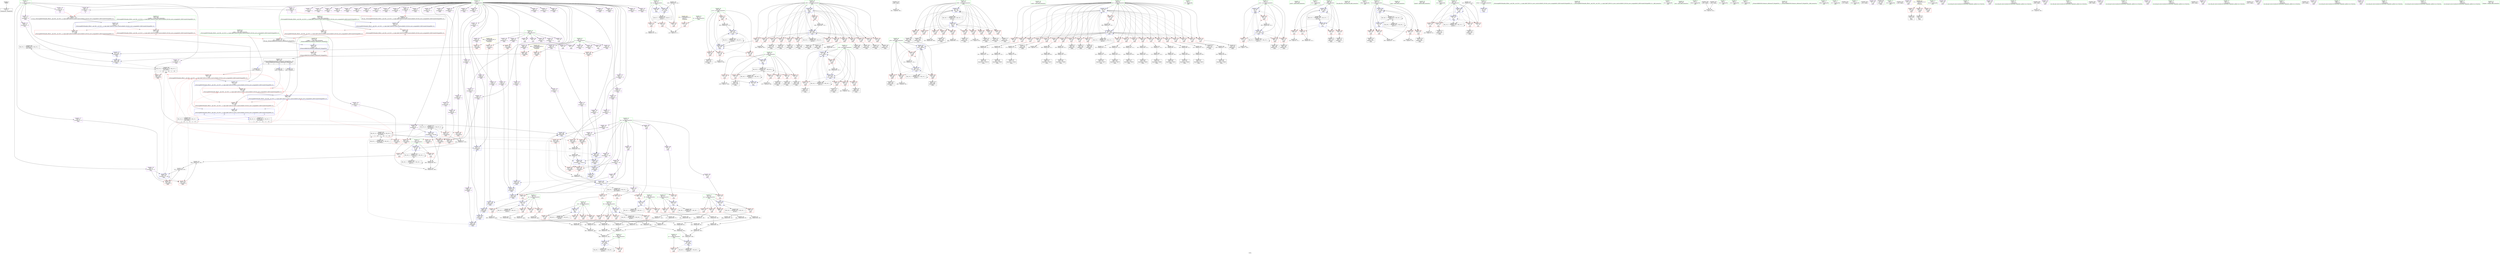 digraph "SVFG" {
	label="SVFG";

	Node0x55de4dc40630 [shape=record,color=grey,label="{NodeID: 0\nNullPtr}"];
	Node0x55de4dc40630 -> Node0x55de4dc75d50[style=solid];
	Node0x55de4dcbbc10 [shape=record,color=black,label="{NodeID: 609\nMR_52V_2 = PHI(MR_52V_6, MR_52V_1, )\npts\{70000 \}\n}"];
	Node0x55de4dcbbc10 -> Node0x55de4dc889b0[style=dashed];
	Node0x55de4dcbbc10 -> Node0x55de4dcb40d0[style=dashed];
	Node0x55de4dc969e0 [shape=record,color=grey,label="{NodeID: 526\n620 = Binary(619, 122, )\n}"];
	Node0x55de4dc969e0 -> Node0x55de4dc7ed30[style=solid];
	Node0x55de4dc87be0 [shape=record,color=red,label="{NodeID: 360\n655\<--652\n\<--call\n_ZSt4swapIdENSt9enable_ifIXsr6__and_ISt6__not_ISt15__is_tuple_likeIT_EESt21is_move_constructibleIS3_ESt18is_move_assignableIS3_EEE5valueEvE4typeERS3_SC_\n}"];
	Node0x55de4dc87be0 -> Node0x55de4dc7efa0[style=solid];
	Node0x55de4dc83870 [shape=record,color=red,label="{NodeID: 277\n342\<--68\n\<--j110\nmain\n}"];
	Node0x55de4dc83870 -> Node0x55de4dc94be0[style=solid];
	Node0x55de4dc776b0 [shape=record,color=purple,label="{NodeID: 194\n224\<--16\n\<--x\nmain\n}"];
	Node0x55de4dc74870 [shape=record,color=black,label="{NodeID: 111\n423\<--422\nidxprom169\<--\nmain\n}"];
	Node0x55de4dc45910 [shape=record,color=green,label="{NodeID: 28\n8\<--15\nres\<--res_field_insensitive\nGlob }"];
	Node0x55de4dc45910 -> Node0x55de4dc7c970[style=solid];
	Node0x55de4dc45910 -> Node0x55de4dc7ca40[style=solid];
	Node0x55de4dc45910 -> Node0x55de4dc7cb10[style=solid];
	Node0x55de4dc45910 -> Node0x55de4dc7cbe0[style=solid];
	Node0x55de4dc45910 -> Node0x55de4dc7ccb0[style=solid];
	Node0x55de4dc45910 -> Node0x55de4dc7cd80[style=solid];
	Node0x55de4dc45910 -> Node0x55de4dc7ce50[style=solid];
	Node0x55de4dc45910 -> Node0x55de4dc7cf20[style=solid];
	Node0x55de4dc45910 -> Node0x55de4dc7cff0[style=solid];
	Node0x55de4dc45910 -> Node0x55de4dc7d0c0[style=solid];
	Node0x55de4dc993e0 [shape=record,color=grey,label="{NodeID: 554\n561 = cmp(560, 358, )\n}"];
	Node0x55de4dc7d670 [shape=record,color=blue,label="{NodeID: 388\n68\<--309\nj110\<--\nmain\n}"];
	Node0x55de4dc7d670 -> Node0x55de4dc83600[style=dashed];
	Node0x55de4dc7d670 -> Node0x55de4dc836d0[style=dashed];
	Node0x55de4dc7d670 -> Node0x55de4dc837a0[style=dashed];
	Node0x55de4dc7d670 -> Node0x55de4dc83870[style=dashed];
	Node0x55de4dc7d670 -> Node0x55de4dc7d670[style=dashed];
	Node0x55de4dc7d670 -> Node0x55de4dc7d810[style=dashed];
	Node0x55de4dc7d670 -> Node0x55de4dcb63d0[style=dashed];
	Node0x55de4dc84f30 [shape=record,color=red,label="{NodeID: 305\n499\<--80\n\<--j204\nmain\n}"];
	Node0x55de4dc84f30 -> Node0x55de4dc79980[style=solid];
	Node0x55de4dc78d70 [shape=record,color=red,label="{NodeID: 222\n120\<--56\n\<--tn\nmain\n}"];
	Node0x55de4dc78d70 -> Node0x55de4dc966e0[style=solid];
	Node0x55de4dc7a820 [shape=record,color=purple,label="{NodeID: 139\n242\<--4\narrayidx68\<--a\nmain\n}"];
	Node0x55de4dc75310 [shape=record,color=green,label="{NodeID: 56\n112\<--113\nscanf\<--scanf_field_insensitive\n}"];
	Node0x55de4dc94160 [shape=record,color=grey,label="{NodeID: 499\n503 = Binary(495, 502, )\n}"];
	Node0x55de4dc94160 -> Node0x55de4dc93fe0[style=solid];
	Node0x55de4dc7ed30 [shape=record,color=blue,label="{NodeID: 416\n56\<--620\ntn\<--inc267\nmain\n}"];
	Node0x55de4dc7ed30 -> Node0x55de4dcb45d0[style=dashed];
	Node0x55de4dc865f0 [shape=record,color=red,label="{NodeID: 333\n249\<--248\n\<--arrayidx71\nmain\n}"];
	Node0x55de4dc865f0 -> Node0x55de4dc88b50[style=solid];
	Node0x55de4dc82280 [shape=record,color=red,label="{NodeID: 250\n278\<--62\n\<--i20\nmain\n}"];
	Node0x55de4dc82280 -> Node0x55de4dc7fae0[style=solid];
	Node0x55de4dc7bee0 [shape=record,color=purple,label="{NodeID: 167\n449\<--4\narrayidx183\<--a\nmain\n}"];
	Node0x55de4dc76b50 [shape=record,color=black,label="{NodeID: 84\n230\<--229\nidxprom61\<--add60\nmain\n}"];
	Node0x55de4dc6b560 [shape=record,color=green,label="{NodeID: 1\n24\<--1\n.str\<--dummyObj\nGlob }"];
	Node0x55de4dcbc0e0 [shape=record,color=black,label="{NodeID: 610\nMR_54V_2 = PHI(MR_54V_3, MR_54V_1, )\npts\{150000 \}\n}"];
	Node0x55de4dcbc0e0 -> Node0x55de4dc873c0[style=dashed];
	Node0x55de4dcbc0e0 -> Node0x55de4dc87490[style=dashed];
	Node0x55de4dcbc0e0 -> Node0x55de4dc87560[style=dashed];
	Node0x55de4dcbc0e0 -> Node0x55de4dc87630[style=dashed];
	Node0x55de4dcbc0e0 -> Node0x55de4dc87700[style=dashed];
	Node0x55de4dcbc0e0 -> Node0x55de4dc877d0[style=dashed];
	Node0x55de4dcbc0e0 -> Node0x55de4dc7e1d0[style=dashed];
	Node0x55de4dcbc0e0 -> Node0x55de4dcbc0e0[style=dashed];
	Node0x55de4dc96b60 [shape=record,color=grey,label="{NodeID: 527\n201 = Binary(200, 131, )\n}"];
	Node0x55de4dc96b60 -> Node0x55de4dc96860[style=solid];
	Node0x55de4dc87cb0 [shape=record,color=red,label="{NodeID: 361\n659\<--658\n\<--call1\n_ZSt4swapIdENSt9enable_ifIXsr6__and_ISt6__not_ISt15__is_tuple_likeIT_EESt21is_move_constructibleIS3_ESt18is_move_assignableIS3_EEE5valueEvE4typeERS3_SC_\n}"];
	Node0x55de4dc87cb0 -> Node0x55de4dc7f070[style=solid];
	Node0x55de4dc83940 [shape=record,color=red,label="{NodeID: 278\n377\<--70\n\<--j141\nmain\n}"];
	Node0x55de4dc83940 -> Node0x55de4dc996e0[style=solid];
	Node0x55de4dc77780 [shape=record,color=purple,label="{NodeID: 195\n225\<--16\narrayidx58\<--x\nmain\n}"];
	Node0x55de4dc77780 -> Node0x55de4dc86450[style=solid];
	Node0x55de4dc74940 [shape=record,color=black,label="{NodeID: 112\n428\<--427\nidxprom172\<--\nmain\n}"];
	Node0x55de4dc45a10 [shape=record,color=green,label="{NodeID: 29\n16\<--19\nx\<--x_field_insensitive\nGlob }"];
	Node0x55de4dc45a10 -> Node0x55de4dc7d190[style=solid];
	Node0x55de4dc45a10 -> Node0x55de4dc7d260[style=solid];
	Node0x55de4dc45a10 -> Node0x55de4dc77510[style=solid];
	Node0x55de4dc45a10 -> Node0x55de4dc775e0[style=solid];
	Node0x55de4dc45a10 -> Node0x55de4dc776b0[style=solid];
	Node0x55de4dc45a10 -> Node0x55de4dc77780[style=solid];
	Node0x55de4dc45a10 -> Node0x55de4dc77850[style=solid];
	Node0x55de4dc45a10 -> Node0x55de4dc77920[style=solid];
	Node0x55de4dc99560 [shape=record,color=grey,label="{NodeID: 555\n475 = cmp(474, 99, )\n}"];
	Node0x55de4dc7d740 [shape=record,color=blue,label="{NodeID: 389\n66\<--338\nq\<--\nmain\n}"];
	Node0x55de4dc7d740 -> Node0x55de4dcb0ed0[style=dashed];
	Node0x55de4dc85000 [shape=record,color=red,label="{NodeID: 306\n511\<--80\n\<--j204\nmain\n}"];
	Node0x55de4dc85000 -> Node0x55de4dc93ea0[style=solid];
	Node0x55de4dc78e40 [shape=record,color=red,label="{NodeID: 223\n619\<--56\n\<--tn\nmain\n}"];
	Node0x55de4dc78e40 -> Node0x55de4dc969e0[style=solid];
	Node0x55de4dc7a8f0 [shape=record,color=purple,label="{NodeID: 140\n243\<--4\narrayidx69\<--a\nmain\n}"];
	Node0x55de4dc7a8f0 -> Node0x55de4dc88a80[style=solid];
	Node0x55de4dc75410 [shape=record,color=green,label="{NodeID: 57\n125\<--126\nprintf\<--printf_field_insensitive\n}"];
	Node0x55de4dc942e0 [shape=record,color=grey,label="{NodeID: 500\n454 = Binary(453, 446, )\n}"];
	Node0x55de4dc942e0 -> Node0x55de4dc7ddc0[style=solid];
	Node0x55de4dc7ee00 [shape=record,color=blue,label="{NodeID: 417\n643\<--641\n__a.addr\<--__a\n_ZSt4swapIdENSt9enable_ifIXsr6__and_ISt6__not_ISt15__is_tuple_likeIT_EESt21is_move_constructibleIS3_ESt18is_move_assignableIS3_EEE5valueEvE4typeERS3_SC_\n}"];
	Node0x55de4dc7ee00 -> Node0x55de4dc878a0[style=dashed];
	Node0x55de4dc7ee00 -> Node0x55de4dc87970[style=dashed];
	Node0x55de4dc866c0 [shape=record,color=red,label="{NodeID: 334\n289\<--288\n\<--arrayidx98\nmain\n}"];
	Node0x55de4dc866c0 -> Node0x55de4dc7d330[style=solid];
	Node0x55de4dc82350 [shape=record,color=red,label="{NodeID: 251\n285\<--62\n\<--i20\nmain\n}"];
	Node0x55de4dc82350 -> Node0x55de4dc772a0[style=solid];
	Node0x55de4dc7bfb0 [shape=record,color=purple,label="{NodeID: 168\n452\<--4\narrayidx185\<--a\nmain\n}"];
	Node0x55de4dc7bfb0 -> Node0x55de4dc86e10[style=solid];
	Node0x55de4dc7bfb0 -> Node0x55de4dc7ddc0[style=solid];
	Node0x55de4dc76c20 [shape=record,color=black,label="{NodeID: 85\n234\<--233\nidxprom63\<--\nmain\n}"];
	Node0x55de4dc445b0 [shape=record,color=green,label="{NodeID: 2\n26\<--1\n.str.1\<--dummyObj\nGlob }"];
	Node0x55de4dc96ce0 [shape=record,color=grey,label="{NodeID: 528\n174 = Binary(173, 131, )\n}"];
	Node0x55de4dc96ce0 -> Node0x55de4dc96e60[style=solid];
	Node0x55de4dc87d80 [shape=record,color=red,label="{NodeID: 362\n663\<--662\n\<--call2\n_ZSt4swapIdENSt9enable_ifIXsr6__and_ISt6__not_ISt15__is_tuple_likeIT_EESt21is_move_constructibleIS3_ESt18is_move_assignableIS3_EEE5valueEvE4typeERS3_SC_\n}"];
	Node0x55de4dc87d80 -> Node0x55de4dc7f140[style=solid];
	Node0x55de4dc83a10 [shape=record,color=red,label="{NodeID: 279\n383\<--70\n\<--j141\nmain\n}"];
	Node0x55de4dc83a10 -> Node0x55de4dc742c0[style=solid];
	Node0x55de4dc77850 [shape=record,color=purple,label="{NodeID: 196\n235\<--16\n\<--x\nmain\n}"];
	Node0x55de4dc74a10 [shape=record,color=black,label="{NodeID: 113\n440\<--439\nidxprom177\<--\nmain\n}"];
	Node0x55de4dc45b10 [shape=record,color=green,label="{NodeID: 30\n20\<--23\ny\<--y_field_insensitive\nGlob }"];
	Node0x55de4dc45b10 -> Node0x55de4dc779f0[style=solid];
	Node0x55de4dc45b10 -> Node0x55de4dc77ac0[style=solid];
	Node0x55de4dc45b10 -> Node0x55de4dc77b90[style=solid];
	Node0x55de4dc45b10 -> Node0x55de4dc77c60[style=solid];
	Node0x55de4dc45b10 -> Node0x55de4dc77d30[style=solid];
	Node0x55de4dc45b10 -> Node0x55de4dc77e00[style=solid];
	Node0x55de4dc45b10 -> Node0x55de4dc77ed0[style=solid];
	Node0x55de4dc45b10 -> Node0x55de4dc77fa0[style=solid];
	Node0x55de4dc996e0 [shape=record,color=grey,label="{NodeID: 556\n378 = cmp(377, 305, )\n}"];
	Node0x55de4dc8fa50 [shape=record,color=grey,label="{NodeID: 473\n585 = Binary(581, 584, )\n}"];
	Node0x55de4dc8fa50 -> Node0x55de4dc7f4e0[style=solid];
	Node0x55de4dc7d810 [shape=record,color=blue,label="{NodeID: 390\n68\<--343\nj110\<--inc125\nmain\n}"];
	Node0x55de4dc7d810 -> Node0x55de4dc83600[style=dashed];
	Node0x55de4dc7d810 -> Node0x55de4dc836d0[style=dashed];
	Node0x55de4dc7d810 -> Node0x55de4dc837a0[style=dashed];
	Node0x55de4dc7d810 -> Node0x55de4dc83870[style=dashed];
	Node0x55de4dc7d810 -> Node0x55de4dc7d670[style=dashed];
	Node0x55de4dc7d810 -> Node0x55de4dc7d810[style=dashed];
	Node0x55de4dc7d810 -> Node0x55de4dcb63d0[style=dashed];
	Node0x55de4dc850d0 [shape=record,color=red,label="{NodeID: 307\n551\<--82\n\<--aa\nmain\n}"];
	Node0x55de4dc850d0 -> Node0x55de4dc94460[style=solid];
	Node0x55de4dc78f10 [shape=record,color=red,label="{NodeID: 224\n129\<--58\n\<--i\nmain\n}"];
	Node0x55de4dc78f10 -> Node0x55de4dc99fe0[style=solid];
	Node0x55de4dc7a9c0 [shape=record,color=purple,label="{NodeID: 141\n254\<--4\narrayidx75\<--a\nmain\n}"];
	Node0x55de4dc75510 [shape=record,color=green,label="{NodeID: 58\n326\<--327\nllvm.fabs.f64\<--llvm.fabs.f64_field_insensitive\n}"];
	Node0x55de4dc94460 [shape=record,color=grey,label="{NodeID: 501\n552 = Binary(551, 199, )\n}"];
	Node0x55de4dc94460 -> Node0x55de4dc948e0[style=solid];
	Node0x55de4dc7eed0 [shape=record,color=blue,label="{NodeID: 418\n645\<--642\n__b.addr\<--__b\n_ZSt4swapIdENSt9enable_ifIXsr6__and_ISt6__not_ISt15__is_tuple_likeIT_EESt21is_move_constructibleIS3_ESt18is_move_assignableIS3_EEE5valueEvE4typeERS3_SC_\n}"];
	Node0x55de4dc7eed0 -> Node0x55de4dc87a40[style=dashed];
	Node0x55de4dc7eed0 -> Node0x55de4dc87b10[style=dashed];
	Node0x55de4dc86790 [shape=record,color=red,label="{NodeID: 335\n324\<--323\n\<--arrayidx118\nmain\n}"];
	Node0x55de4dc82420 [shape=record,color=red,label="{NodeID: 252\n290\<--62\n\<--i20\nmain\n}"];
	Node0x55de4dc82420 -> Node0x55de4dc981e0[style=solid];
	Node0x55de4dc7c080 [shape=record,color=purple,label="{NodeID: 169\n498\<--4\narrayidx212\<--a\nmain\n}"];
	Node0x55de4dc76cf0 [shape=record,color=black,label="{NodeID: 86\n241\<--240\nidxprom67\<--add66\nmain\n}"];
	Node0x55de4dc40490 [shape=record,color=green,label="{NodeID: 3\n28\<--1\nstdin\<--dummyObj\nGlob }"];
	Node0x55de4dc96e60 [shape=record,color=grey,label="{NodeID: 529\n175 = Binary(174, 99, )\n}"];
	Node0x55de4dc96e60 -> Node0x55de4dc764d0[style=solid];
	Node0x55de4dc87e50 [shape=record,color=red,label="{NodeID: 363\n674\<--671\n\<--__t.addr\n_ZSt4moveIRdEONSt16remove_referenceIT_E4typeEOS2_\n}"];
	Node0x55de4dc87e50 -> Node0x55de4dc79d90[style=solid];
	Node0x55de4dc83ae0 [shape=record,color=red,label="{NodeID: 280\n389\<--70\n\<--j141\nmain\n}"];
	Node0x55de4dc83ae0 -> Node0x55de4dc74460[style=solid];
	Node0x55de4dc77920 [shape=record,color=purple,label="{NodeID: 197\n236\<--16\narrayidx64\<--x\nmain\n}"];
	Node0x55de4dc77920 -> Node0x55de4dc86520[style=solid];
	Node0x55de4dc74ae0 [shape=record,color=black,label="{NodeID: 114\n443\<--442\nidxprom179\<--\nmain\n}"];
	Node0x55de4dc45c10 [shape=record,color=green,label="{NodeID: 31\n49\<--50\nmain\<--main_field_insensitive\n}"];
	Node0x55de4dc99860 [shape=record,color=grey,label="{NodeID: 557\n403 = cmp(402, 305, )\n}"];
	Node0x55de4dc8fbd0 [shape=record,color=grey,label="{NodeID: 474\n580 = Binary(579, 199, )\n}"];
	Node0x55de4dc8fbd0 -> Node0x55de4dc7f660[style=solid];
	Node0x55de4dc7d8e0 [shape=record,color=blue,label="{NodeID: 391\n70\<--99\nj141\<--\nmain\n}"];
	Node0x55de4dc7d8e0 -> Node0x55de4dc83940[style=dashed];
	Node0x55de4dc7d8e0 -> Node0x55de4dc83a10[style=dashed];
	Node0x55de4dc7d8e0 -> Node0x55de4dc83ae0[style=dashed];
	Node0x55de4dc7d8e0 -> Node0x55de4dc83bb0[style=dashed];
	Node0x55de4dc7d8e0 -> Node0x55de4dc7d8e0[style=dashed];
	Node0x55de4dc7d8e0 -> Node0x55de4dc7d9b0[style=dashed];
	Node0x55de4dc7d8e0 -> Node0x55de4dcb68d0[style=dashed];
	Node0x55de4dc851a0 [shape=record,color=red,label="{NodeID: 308\n577\<--82\n\<--aa\nmain\n}"];
	Node0x55de4dc851a0 -> Node0x55de4dc8fd50[style=solid];
	Node0x55de4dc78fe0 [shape=record,color=red,label="{NodeID: 225\n139\<--58\n\<--i\nmain\n}"];
	Node0x55de4dc78fe0 -> Node0x55de4dc760c0[style=solid];
	Node0x55de4dc7aa90 [shape=record,color=purple,label="{NodeID: 142\n255\<--4\narrayidx76\<--a\nmain\n}"];
	Node0x55de4dc7aa90 -> Node0x55de4dc88b50[style=solid];
	Node0x55de4dc75610 [shape=record,color=green,label="{NodeID: 59\n363\<--364\nfprintf\<--fprintf_field_insensitive\n}"];
	Node0x55de4dcb3bd0 [shape=record,color=black,label="{NodeID: 585\nMR_50V_16 = PHI(MR_50V_20, MR_50V_3, )\npts\{50000 \}\n|{|<s6>10|<s7>10|<s8>10}}"];
	Node0x55de4dcb3bd0 -> Node0x55de4dc86790[style=dashed];
	Node0x55de4dcb3bd0 -> Node0x55de4dc86860[style=dashed];
	Node0x55de4dcb3bd0 -> Node0x55de4dc86930[style=dashed];
	Node0x55de4dcb3bd0 -> Node0x55de4dc87080[style=dashed];
	Node0x55de4dcb3bd0 -> Node0x55de4dc87220[style=dashed];
	Node0x55de4dcb3bd0 -> Node0x55de4dcae9b0[style=dashed];
	Node0x55de4dcb3bd0:s6 -> Node0x55de4dc87be0[style=dashed,color=red];
	Node0x55de4dcb3bd0:s7 -> Node0x55de4dc87cb0[style=dashed,color=red];
	Node0x55de4dcb3bd0:s8 -> Node0x55de4dc7f070[style=dashed,color=red];
	Node0x55de4dc945e0 [shape=record,color=grey,label="{NodeID: 502\n554 = Binary(553, 199, )\n}"];
	Node0x55de4dc945e0 -> Node0x55de4dc948e0[style=solid];
	Node0x55de4dc7efa0 [shape=record,color=blue,label="{NodeID: 419\n647\<--655\n__tmp\<--\n_ZSt4swapIdENSt9enable_ifIXsr6__and_ISt6__not_ISt15__is_tuple_likeIT_EESt21is_move_constructibleIS3_ESt18is_move_assignableIS3_EEE5valueEvE4typeERS3_SC_\n}"];
	Node0x55de4dc7efa0 -> Node0x55de4dc87cb0[style=dashed];
	Node0x55de4dc7efa0 -> Node0x55de4dc87d80[style=dashed];
	Node0x55de4dc86860 [shape=record,color=red,label="{NodeID: 336\n334\<--333\n\<--arrayidx122\nmain\n}"];
	Node0x55de4dc824f0 [shape=record,color=red,label="{NodeID: 253\n297\<--62\n\<--i20\nmain\n}"];
	Node0x55de4dc824f0 -> Node0x55de4dc98ae0[style=solid];
	Node0x55de4dc7c150 [shape=record,color=purple,label="{NodeID: 170\n501\<--4\narrayidx214\<--a\nmain\n}"];
	Node0x55de4dc7c150 -> Node0x55de4dc87080[style=solid];
	Node0x55de4dc76dc0 [shape=record,color=black,label="{NodeID: 87\n246\<--245\nidxprom70\<--\nmain\n}"];
	Node0x55de4dc407d0 [shape=record,color=green,label="{NodeID: 4\n29\<--1\n.str.2\<--dummyObj\nGlob }"];
	Node0x55de4dc96fe0 [shape=record,color=grey,label="{NodeID: 530\n155 = Binary(154, 122, )\n}"];
	Node0x55de4dc96fe0 -> Node0x55de4dc88260[style=solid];
	Node0x55de4dc87f20 [shape=record,color=blue,label="{NodeID: 364\n52\<--99\nretval\<--\nmain\n}"];
	Node0x55de4dc83bb0 [shape=record,color=red,label="{NodeID: 281\n394\<--70\n\<--j141\nmain\n}"];
	Node0x55de4dc83bb0 -> Node0x55de4dc95960[style=solid];
	Node0x55de4dc779f0 [shape=record,color=purple,label="{NodeID: 198\n147\<--20\narrayidx13\<--y\nmain\n}"];
	Node0x55de4dc74bb0 [shape=record,color=black,label="{NodeID: 115\n448\<--447\nidxprom182\<--\nmain\n}"];
	Node0x55de4dc45d10 [shape=record,color=green,label="{NodeID: 32\n52\<--53\nretval\<--retval_field_insensitive\nmain\n}"];
	Node0x55de4dc45d10 -> Node0x55de4dc87f20[style=solid];
	Node0x55de4dc999e0 [shape=record,color=grey,label="{NodeID: 558\n347 = cmp(346, 308, )\n}"];
	Node0x55de4dc8fd50 [shape=record,color=grey,label="{NodeID: 475\n578 = Binary(577, 199, )\n}"];
	Node0x55de4dc8fd50 -> Node0x55de4dc7f660[style=solid];
	Node0x55de4dc7d9b0 [shape=record,color=blue,label="{NodeID: 392\n70\<--395\nj141\<--inc154\nmain\n}"];
	Node0x55de4dc7d9b0 -> Node0x55de4dc83940[style=dashed];
	Node0x55de4dc7d9b0 -> Node0x55de4dc83a10[style=dashed];
	Node0x55de4dc7d9b0 -> Node0x55de4dc83ae0[style=dashed];
	Node0x55de4dc7d9b0 -> Node0x55de4dc83bb0[style=dashed];
	Node0x55de4dc7d9b0 -> Node0x55de4dc7d8e0[style=dashed];
	Node0x55de4dc7d9b0 -> Node0x55de4dc7d9b0[style=dashed];
	Node0x55de4dc7d9b0 -> Node0x55de4dcb68d0[style=dashed];
	Node0x55de4dc85270 [shape=record,color=red,label="{NodeID: 309\n588\<--82\n\<--aa\nmain\n}"];
	Node0x55de4dc85270 -> Node0x55de4dc98f60[style=solid];
	Node0x55de4dc790b0 [shape=record,color=red,label="{NodeID: 226\n145\<--58\n\<--i\nmain\n}"];
	Node0x55de4dc790b0 -> Node0x55de4dc76260[style=solid];
	Node0x55de4dc7ab60 [shape=record,color=purple,label="{NodeID: 143\n261\<--4\narrayidx80\<--a\nmain\n}"];
	Node0x55de4dc75710 [shape=record,color=green,label="{NodeID: 60\n373\<--374\n_ZSt4swapIdENSt9enable_ifIXsr6__and_ISt6__not_ISt15__is_tuple_likeIT_EESt21is_move_constructibleIS3_ESt18is_move_assignableIS3_EEE5valueEvE4typeERS3_SC_\<--_ZSt4swapIdENSt9enable_ifIXsr6__and_ISt6__not_ISt15__is_tuple_likeIT_EESt21is_move_constructibleIS3_ESt18is_move_assignableIS3_EEE5valueEvE4typeERS3_SC__field_insensitive\n}"];
	Node0x55de4dcb40d0 [shape=record,color=black,label="{NodeID: 586\nMR_52V_6 = PHI(MR_52V_10, MR_52V_3, )\npts\{70000 \}\n|{|<s2>10|<s3>10|<s4>10}}"];
	Node0x55de4dcb40d0 -> Node0x55de4dc86ee0[style=dashed];
	Node0x55de4dcb40d0 -> Node0x55de4dcbbc10[style=dashed];
	Node0x55de4dcb40d0:s2 -> Node0x55de4dc87be0[style=dashed,color=red];
	Node0x55de4dcb40d0:s3 -> Node0x55de4dc87cb0[style=dashed,color=red];
	Node0x55de4dcb40d0:s4 -> Node0x55de4dc7f070[style=dashed,color=red];
	Node0x55de4dc94760 [shape=record,color=grey,label="{NodeID: 503\n458 = Binary(457, 122, )\n}"];
	Node0x55de4dc94760 -> Node0x55de4dc7de90[style=solid];
	Node0x55de4dc7f070 [shape=record,color=blue,label="{NodeID: 420\n660\<--659\n\<--\n_ZSt4swapIdENSt9enable_ifIXsr6__and_ISt6__not_ISt15__is_tuple_likeIT_EESt21is_move_constructibleIS3_ESt18is_move_assignableIS3_EEE5valueEvE4typeERS3_SC_\n}"];
	Node0x55de4dc7f070 -> Node0x55de4dc87d80[style=dashed];
	Node0x55de4dc7f070 -> Node0x55de4dc7f140[style=dashed];
	Node0x55de4dc86930 [shape=record,color=red,label="{NodeID: 337\n355\<--354\n\<--arrayidx132\nmain\n}"];
	Node0x55de4dc825c0 [shape=record,color=red,label="{NodeID: 254\n303\<--64\n\<--i106\nmain\n}"];
	Node0x55de4dc825c0 -> Node0x55de4dc9a2e0[style=solid];
	Node0x55de4dc7c220 [shape=record,color=purple,label="{NodeID: 171\n517\<--4\narrayidx223\<--a\nmain\n}"];
	Node0x55de4dc76e90 [shape=record,color=black,label="{NodeID: 88\n253\<--252\nidxprom74\<--add73\nmain\n}"];
	Node0x55de4dc40860 [shape=record,color=green,label="{NodeID: 5\n31\<--1\n.str.3\<--dummyObj\nGlob }"];
	Node0x55de4dc97160 [shape=record,color=grey,label="{NodeID: 531\n160 = Binary(159, 122, )\n}"];
	Node0x55de4dc97160 -> Node0x55de4dc88330[style=solid];
	Node0x55de4dc87ff0 [shape=record,color=blue,label="{NodeID: 365\n56\<--99\ntn\<--\nmain\n}"];
	Node0x55de4dc87ff0 -> Node0x55de4dcb45d0[style=dashed];
	Node0x55de4dc83c80 [shape=record,color=red,label="{NodeID: 282\n402\<--72\n\<--j156\nmain\n}"];
	Node0x55de4dc83c80 -> Node0x55de4dc99860[style=solid];
	Node0x55de4dc77ac0 [shape=record,color=purple,label="{NodeID: 199\n150\<--20\narrayidx15\<--y\nmain\n}"];
	Node0x55de4dc79570 [shape=record,color=black,label="{NodeID: 116\n451\<--450\nidxprom184\<--\nmain\n}"];
	Node0x55de4dc45de0 [shape=record,color=green,label="{NodeID: 33\n54\<--55\nnt\<--nt_field_insensitive\nmain\n}"];
	Node0x55de4dc45de0 -> Node0x55de4dc78bd0[style=solid];
	Node0x55de4dc99b60 [shape=record,color=grey,label="{NodeID: 559\n436 = cmp(435, 305, )\n}"];
	Node0x55de4dc7f360 [shape=record,color=grey,label="{NodeID: 476\n591 = Binary(568, 590, )\n}"];
	Node0x55de4dc7f360 -> Node0x55de4dc98c60[style=solid];
	Node0x55de4dc7da80 [shape=record,color=blue,label="{NodeID: 393\n72\<--399\nj156\<--add157\nmain\n}"];
	Node0x55de4dc7da80 -> Node0x55de4dc83c80[style=dashed];
	Node0x55de4dc7da80 -> Node0x55de4dc83d50[style=dashed];
	Node0x55de4dc7da80 -> Node0x55de4dc83e20[style=dashed];
	Node0x55de4dc7da80 -> Node0x55de4dc83ef0[style=dashed];
	Node0x55de4dc7da80 -> Node0x55de4dc83fc0[style=dashed];
	Node0x55de4dc7da80 -> Node0x55de4dc7da80[style=dashed];
	Node0x55de4dc7da80 -> Node0x55de4dc7df60[style=dashed];
	Node0x55de4dc7da80 -> Node0x55de4dcb6dd0[style=dashed];
	Node0x55de4dc85340 [shape=record,color=red,label="{NodeID: 310\n598\<--82\n\<--aa\nmain\n}"];
	Node0x55de4dc85340 -> Node0x55de4dc97be0[style=solid];
	Node0x55de4dc79180 [shape=record,color=red,label="{NodeID: 227\n159\<--58\n\<--i\nmain\n}"];
	Node0x55de4dc79180 -> Node0x55de4dc97160[style=solid];
	Node0x55de4dc7ac30 [shape=record,color=purple,label="{NodeID: 144\n262\<--4\narrayidx81\<--a\nmain\n}"];
	Node0x55de4dc7ac30 -> Node0x55de4dc88c20[style=solid];
	Node0x55de4dc75810 [shape=record,color=green,label="{NodeID: 61\n616\<--617\nputs\<--puts_field_insensitive\n}"];
	Node0x55de4dcb45d0 [shape=record,color=black,label="{NodeID: 587\nMR_8V_3 = PHI(MR_8V_4, MR_8V_2, )\npts\{57 \}\n}"];
	Node0x55de4dcb45d0 -> Node0x55de4dc78ca0[style=dashed];
	Node0x55de4dcb45d0 -> Node0x55de4dc78d70[style=dashed];
	Node0x55de4dcb45d0 -> Node0x55de4dc78e40[style=dashed];
	Node0x55de4dcb45d0 -> Node0x55de4dc7ed30[style=dashed];
	Node0x55de4dc948e0 [shape=record,color=grey,label="{NodeID: 504\n555 = Binary(552, 554, )\n}"];
	Node0x55de4dc948e0 -> Node0x55de4dc80260[style=solid];
	Node0x55de4dc7f140 [shape=record,color=blue,label="{NodeID: 421\n664\<--663\n\<--\n_ZSt4swapIdENSt9enable_ifIXsr6__and_ISt6__not_ISt15__is_tuple_likeIT_EESt21is_move_constructibleIS3_ESt18is_move_assignableIS3_EEE5valueEvE4typeERS3_SC_\n|{<s0>10|<s1>10|<s2>11|<s3>11}}"];
	Node0x55de4dc7f140:s0 -> Node0x55de4dcbe3e0[style=dashed,color=blue];
	Node0x55de4dc7f140:s1 -> Node0x55de4dcbe8e0[style=dashed,color=blue];
	Node0x55de4dc7f140:s2 -> Node0x55de4dcbe3e0[style=dashed,color=blue];
	Node0x55de4dc7f140:s3 -> Node0x55de4dcbe8e0[style=dashed,color=blue];
	Node0x55de4dc86a00 [shape=record,color=red,label="{NodeID: 338\n411\<--410\n\<--arrayidx164\nmain\n}"];
	Node0x55de4dc86a00 -> Node0x55de4dc95660[style=solid];
	Node0x55de4dc82690 [shape=record,color=red,label="{NodeID: 255\n309\<--64\n\<--i106\nmain\n}"];
	Node0x55de4dc82690 -> Node0x55de4dc7d670[style=solid];
	Node0x55de4dc7c2f0 [shape=record,color=purple,label="{NodeID: 172\n520\<--4\narrayidx225\<--a\nmain\n}"];
	Node0x55de4dc7c2f0 -> Node0x55de4dc87220[style=solid];
	Node0x55de4dc76f60 [shape=record,color=black,label="{NodeID: 89\n260\<--259\nidxprom79\<--add78\nmain\n}"];
	Node0x55de4dc408f0 [shape=record,color=green,label="{NodeID: 6\n33\<--1\nstdout\<--dummyObj\nGlob }"];
	Node0x55de4dc972e0 [shape=record,color=grey,label="{NodeID: 532\n193 = Binary(192, 131, )\n}"];
	Node0x55de4dc972e0 -> Node0x55de4dc97460[style=solid];
	Node0x55de4dc880c0 [shape=record,color=blue,label="{NodeID: 366\n58\<--99\ni\<--\nmain\n}"];
	Node0x55de4dc880c0 -> Node0x55de4dc78f10[style=dashed];
	Node0x55de4dc880c0 -> Node0x55de4dc78fe0[style=dashed];
	Node0x55de4dc880c0 -> Node0x55de4dc790b0[style=dashed];
	Node0x55de4dc880c0 -> Node0x55de4dc79180[style=dashed];
	Node0x55de4dc880c0 -> Node0x55de4dc88330[style=dashed];
	Node0x55de4dc880c0 -> Node0x55de4dcb4ad0[style=dashed];
	Node0x55de4dc83d50 [shape=record,color=red,label="{NodeID: 283\n405\<--72\n\<--j156\nmain\n}"];
	Node0x55de4dc83d50 -> Node0x55de4dc74530[style=solid];
	Node0x55de4dc77b90 [shape=record,color=purple,label="{NodeID: 200\n182\<--20\n\<--y\nmain\n}"];
	Node0x55de4dc79640 [shape=record,color=black,label="{NodeID: 117\n478\<--477\nidxprom200\<--\nmain\n}"];
	Node0x55de4dc45eb0 [shape=record,color=green,label="{NodeID: 34\n56\<--57\ntn\<--tn_field_insensitive\nmain\n}"];
	Node0x55de4dc45eb0 -> Node0x55de4dc78ca0[style=solid];
	Node0x55de4dc45eb0 -> Node0x55de4dc78d70[style=solid];
	Node0x55de4dc45eb0 -> Node0x55de4dc78e40[style=solid];
	Node0x55de4dc45eb0 -> Node0x55de4dc87ff0[style=solid];
	Node0x55de4dc45eb0 -> Node0x55de4dc7ed30[style=solid];
	Node0x55de4dc99ce0 [shape=record,color=grey,label="{NodeID: 560\n336 = cmp(325, 335, )\n}"];
	Node0x55de4dc7f4e0 [shape=record,color=grey,label="{NodeID: 477\n586 = Binary(576, 585, )\n}"];
	Node0x55de4dc7f4e0 -> Node0x55de4dc7eb90[style=solid];
	Node0x55de4dc7db50 [shape=record,color=blue,label="{NodeID: 394\n74\<--419\nc\<--div\nmain\n}"];
	Node0x55de4dc7db50 -> Node0x55de4dc84090[style=dashed];
	Node0x55de4dc7db50 -> Node0x55de4dc84160[style=dashed];
	Node0x55de4dc7db50 -> Node0x55de4dcaf0d0[style=dashed];
	Node0x55de4dc85410 [shape=record,color=red,label="{NodeID: 311\n556\<--84\n\<--bb\nmain\n}"];
	Node0x55de4dc85410 -> Node0x55de4dc800e0[style=solid];
	Node0x55de4dc79250 [shape=record,color=red,label="{NodeID: 228\n135\<--60\n\<--j\nmain\n}"];
	Node0x55de4dc79250 -> Node0x55de4dc9a160[style=solid];
	Node0x55de4dc7ad00 [shape=record,color=purple,label="{NodeID: 145\n268\<--4\narrayidx85\<--a\nmain\n}"];
	Node0x55de4dc75910 [shape=record,color=green,label="{NodeID: 62\n643\<--644\n__a.addr\<--__a.addr_field_insensitive\n_ZSt4swapIdENSt9enable_ifIXsr6__and_ISt6__not_ISt15__is_tuple_likeIT_EESt21is_move_constructibleIS3_ESt18is_move_assignableIS3_EEE5valueEvE4typeERS3_SC_\n}"];
	Node0x55de4dc75910 -> Node0x55de4dc878a0[style=solid];
	Node0x55de4dc75910 -> Node0x55de4dc87970[style=solid];
	Node0x55de4dc75910 -> Node0x55de4dc7ee00[style=solid];
	Node0x55de4dcb4ad0 [shape=record,color=black,label="{NodeID: 588\nMR_10V_2 = PHI(MR_10V_4, MR_10V_1, )\npts\{59 \}\n}"];
	Node0x55de4dcb4ad0 -> Node0x55de4dc880c0[style=dashed];
	Node0x55de4dc94a60 [shape=record,color=grey,label="{NodeID: 505\n446 = Binary(438, 445, )\n}"];
	Node0x55de4dc94a60 -> Node0x55de4dc942e0[style=solid];
	Node0x55de4dc7f210 [shape=record,color=blue,label="{NodeID: 422\n671\<--670\n__t.addr\<--__t\n_ZSt4moveIRdEONSt16remove_referenceIT_E4typeEOS2_\n}"];
	Node0x55de4dc7f210 -> Node0x55de4dc87e50[style=dashed];
	Node0x55de4dc86ad0 [shape=record,color=red,label="{NodeID: 339\n418\<--417\n\<--arrayidx168\nmain\n}"];
	Node0x55de4dc86ad0 -> Node0x55de4dc95660[style=solid];
	Node0x55de4dc82760 [shape=record,color=red,label="{NodeID: 256\n321\<--64\n\<--i106\nmain\n}"];
	Node0x55de4dc82760 -> Node0x55de4dc73c40[style=solid];
	Node0x55de4dc7c3c0 [shape=record,color=purple,label="{NodeID: 173\n231\<--6\narrayidx62\<--b\nmain\n}"];
	Node0x55de4dc7c3c0 -> Node0x55de4dc889b0[style=solid];
	Node0x55de4dc77030 [shape=record,color=black,label="{NodeID: 90\n267\<--266\nidxprom84\<--add83\nmain\n}"];
	Node0x55de4dc40980 [shape=record,color=green,label="{NodeID: 7\n34\<--1\n.str.4\<--dummyObj\nGlob }"];
	Node0x55de4dc97460 [shape=record,color=grey,label="{NodeID: 533\n194 = Binary(193, 99, )\n}"];
	Node0x55de4dc97460 -> Node0x55de4dc76740[style=solid];
	Node0x55de4dc88190 [shape=record,color=blue,label="{NodeID: 367\n60\<--99\nj\<--\nmain\n}"];
	Node0x55de4dc88190 -> Node0x55de4dc79250[style=dashed];
	Node0x55de4dc88190 -> Node0x55de4dc79320[style=dashed];
	Node0x55de4dc88190 -> Node0x55de4dc793f0[style=dashed];
	Node0x55de4dc88190 -> Node0x55de4dc81350[style=dashed];
	Node0x55de4dc88190 -> Node0x55de4dc88190[style=dashed];
	Node0x55de4dc88190 -> Node0x55de4dc88260[style=dashed];
	Node0x55de4dc88190 -> Node0x55de4dcb4fd0[style=dashed];
	Node0x55de4dc83e20 [shape=record,color=red,label="{NodeID: 284\n427\<--72\n\<--j156\nmain\n}"];
	Node0x55de4dc83e20 -> Node0x55de4dc74940[style=solid];
	Node0x55de4dc77c60 [shape=record,color=purple,label="{NodeID: 201\n183\<--20\narrayidx31\<--y\nmain\n}"];
	Node0x55de4dc77c60 -> Node0x55de4dc86380[style=solid];
	Node0x55de4dc79710 [shape=record,color=black,label="{NodeID: 118\n482\<--481\nidxprom202\<--\nmain\n}"];
	Node0x55de4dc45f80 [shape=record,color=green,label="{NodeID: 35\n58\<--59\ni\<--i_field_insensitive\nmain\n}"];
	Node0x55de4dc45f80 -> Node0x55de4dc78f10[style=solid];
	Node0x55de4dc45f80 -> Node0x55de4dc78fe0[style=solid];
	Node0x55de4dc45f80 -> Node0x55de4dc790b0[style=solid];
	Node0x55de4dc45f80 -> Node0x55de4dc79180[style=solid];
	Node0x55de4dc45f80 -> Node0x55de4dc880c0[style=solid];
	Node0x55de4dc45f80 -> Node0x55de4dc88330[style=solid];
	Node0x55de4dc99e60 [shape=record,color=grey,label="{NodeID: 561\n118 = cmp(116, 117, )\n}"];
	Node0x55de4dc7f660 [shape=record,color=grey,label="{NodeID: 478\n581 = Binary(578, 580, )\n}"];
	Node0x55de4dc7f660 -> Node0x55de4dc8fa50[style=solid];
	Node0x55de4dc7dc20 [shape=record,color=blue,label="{NodeID: 395\n429\<--431\narrayidx173\<--sub\nmain\n}"];
	Node0x55de4dc7dc20 -> Node0x55de4dc86ba0[style=dashed];
	Node0x55de4dc7dc20 -> Node0x55de4dc86c70[style=dashed];
	Node0x55de4dc7dc20 -> Node0x55de4dc7dc20[style=dashed];
	Node0x55de4dc7dc20 -> Node0x55de4dcb40d0[style=dashed];
	Node0x55de4dc854e0 [shape=record,color=red,label="{NodeID: 312\n572\<--84\n\<--bb\nmain\n}"];
	Node0x55de4dc854e0 -> Node0x55de4dc80e60[style=solid];
	Node0x55de4dc79320 [shape=record,color=red,label="{NodeID: 229\n142\<--60\n\<--j\nmain\n}"];
	Node0x55de4dc79320 -> Node0x55de4dc76190[style=solid];
	Node0x55de4dc7add0 [shape=record,color=purple,label="{NodeID: 146\n269\<--4\narrayidx86\<--a\nmain\n}"];
	Node0x55de4dc7add0 -> Node0x55de4dc88cf0[style=solid];
	Node0x55de4dc759e0 [shape=record,color=green,label="{NodeID: 63\n645\<--646\n__b.addr\<--__b.addr_field_insensitive\n_ZSt4swapIdENSt9enable_ifIXsr6__and_ISt6__not_ISt15__is_tuple_likeIT_EESt21is_move_constructibleIS3_ESt18is_move_assignableIS3_EEE5valueEvE4typeERS3_SC_\n}"];
	Node0x55de4dc759e0 -> Node0x55de4dc87a40[style=solid];
	Node0x55de4dc759e0 -> Node0x55de4dc87b10[style=solid];
	Node0x55de4dc759e0 -> Node0x55de4dc7eed0[style=solid];
	Node0x55de4dcb4fd0 [shape=record,color=black,label="{NodeID: 589\nMR_12V_2 = PHI(MR_12V_3, MR_12V_1, )\npts\{61 \}\n}"];
	Node0x55de4dcb4fd0 -> Node0x55de4dc88190[style=dashed];
	Node0x55de4dcb4fd0 -> Node0x55de4dcb4fd0[style=dashed];
	Node0x55de4dc94be0 [shape=record,color=grey,label="{NodeID: 506\n343 = Binary(342, 122, )\n}"];
	Node0x55de4dc94be0 -> Node0x55de4dc7d810[style=solid];
	Node0x55de4dc86ba0 [shape=record,color=red,label="{NodeID: 340\n425\<--424\n\<--arrayidx170\nmain\n}"];
	Node0x55de4dc86ba0 -> Node0x55de4dc960e0[style=solid];
	Node0x55de4dc82830 [shape=record,color=red,label="{NodeID: 257\n331\<--64\n\<--i106\nmain\n}"];
	Node0x55de4dc82830 -> Node0x55de4dc73de0[style=solid];
	Node0x55de4dc7c490 [shape=record,color=purple,label="{NodeID: 174\n294\<--6\narrayidx102\<--b\nmain\n}"];
	Node0x55de4dc7c490 -> Node0x55de4dc7d330[style=solid];
	Node0x55de4dc77100 [shape=record,color=black,label="{NodeID: 91\n274\<--273\nidxprom89\<--add88\nmain\n}"];
	Node0x55de4dc40040 [shape=record,color=green,label="{NodeID: 8\n36\<--1\n.str.5\<--dummyObj\nGlob }"];
	Node0x55de4dcbe3e0 [shape=record,color=black,label="{NodeID: 617\nMR_50V_18 = PHI(MR_50V_19, MR_50V_17, )\npts\{50000 \}\n|{|<s1>11|<s2>11|<s3>11}}"];
	Node0x55de4dcbe3e0 -> Node0x55de4dcafad0[style=dashed];
	Node0x55de4dcbe3e0:s1 -> Node0x55de4dc87be0[style=dashed,color=red];
	Node0x55de4dcbe3e0:s2 -> Node0x55de4dc87cb0[style=dashed,color=red];
	Node0x55de4dcbe3e0:s3 -> Node0x55de4dc7f070[style=dashed,color=red];
	Node0x55de4dc975e0 [shape=record,color=grey,label="{NodeID: 534\n606 = Binary(602, 605, )\n}"];
	Node0x55de4dc975e0 -> Node0x55de4dc97760[style=solid];
	Node0x55de4dc88260 [shape=record,color=blue,label="{NodeID: 368\n60\<--155\nj\<--inc\nmain\n}"];
	Node0x55de4dc88260 -> Node0x55de4dc79250[style=dashed];
	Node0x55de4dc88260 -> Node0x55de4dc79320[style=dashed];
	Node0x55de4dc88260 -> Node0x55de4dc793f0[style=dashed];
	Node0x55de4dc88260 -> Node0x55de4dc81350[style=dashed];
	Node0x55de4dc88260 -> Node0x55de4dc88190[style=dashed];
	Node0x55de4dc88260 -> Node0x55de4dc88260[style=dashed];
	Node0x55de4dc88260 -> Node0x55de4dcb4fd0[style=dashed];
	Node0x55de4dc83ef0 [shape=record,color=red,label="{NodeID: 285\n447\<--72\n\<--j156\nmain\n}"];
	Node0x55de4dc83ef0 -> Node0x55de4dc74bb0[style=solid];
	Node0x55de4dc77d30 [shape=record,color=purple,label="{NodeID: 202\n247\<--20\n\<--y\nmain\n}"];
	Node0x55de4dc797e0 [shape=record,color=black,label="{NodeID: 119\n493\<--492\nidxprom209\<--\nmain\n}"];
	Node0x55de4dc46050 [shape=record,color=green,label="{NodeID: 36\n60\<--61\nj\<--j_field_insensitive\nmain\n}"];
	Node0x55de4dc46050 -> Node0x55de4dc79250[style=solid];
	Node0x55de4dc46050 -> Node0x55de4dc79320[style=solid];
	Node0x55de4dc46050 -> Node0x55de4dc793f0[style=solid];
	Node0x55de4dc46050 -> Node0x55de4dc81350[style=solid];
	Node0x55de4dc46050 -> Node0x55de4dc88190[style=solid];
	Node0x55de4dc46050 -> Node0x55de4dc88260[style=solid];
	Node0x55de4dc99fe0 [shape=record,color=grey,label="{NodeID: 562\n130 = cmp(129, 131, )\n}"];
	Node0x55de4dc7f7e0 [shape=record,color=grey,label="{NodeID: 479\n272 = Binary(271, 131, )\n}"];
	Node0x55de4dc7f7e0 -> Node0x55de4dc7fc60[style=solid];
	Node0x55de4dc7dcf0 [shape=record,color=blue,label="{NodeID: 396\n76\<--99\nk\<--\nmain\n}"];
	Node0x55de4dc7dcf0 -> Node0x55de4dc84230[style=dashed];
	Node0x55de4dc7dcf0 -> Node0x55de4dc84300[style=dashed];
	Node0x55de4dc7dcf0 -> Node0x55de4dc843d0[style=dashed];
	Node0x55de4dc7dcf0 -> Node0x55de4dc844a0[style=dashed];
	Node0x55de4dc7dcf0 -> Node0x55de4dc7de90[style=dashed];
	Node0x55de4dc7dcf0 -> Node0x55de4dcaf5d0[style=dashed];
	Node0x55de4dc855b0 [shape=record,color=red,label="{NodeID: 313\n582\<--84\n\<--bb\nmain\n}"];
	Node0x55de4dc855b0 -> Node0x55de4dc7f960[style=solid];
	Node0x55de4dc793f0 [shape=record,color=red,label="{NodeID: 230\n148\<--60\n\<--j\nmain\n}"];
	Node0x55de4dc793f0 -> Node0x55de4dc76330[style=solid];
	Node0x55de4dc7aea0 [shape=record,color=purple,label="{NodeID: 147\n275\<--4\narrayidx90\<--a\nmain\n}"];
	Node0x55de4dc75ab0 [shape=record,color=green,label="{NodeID: 64\n647\<--648\n__tmp\<--__tmp_field_insensitive\n_ZSt4swapIdENSt9enable_ifIXsr6__and_ISt6__not_ISt15__is_tuple_likeIT_EESt21is_move_constructibleIS3_ESt18is_move_assignableIS3_EEE5valueEvE4typeERS3_SC_\n|{|<s1>18}}"];
	Node0x55de4dc75ab0 -> Node0x55de4dc7efa0[style=solid];
	Node0x55de4dc75ab0:s1 -> Node0x55de4dce3f30[style=solid,color=red];
	Node0x55de4dcb54d0 [shape=record,color=black,label="{NodeID: 590\nMR_14V_2 = PHI(MR_14V_4, MR_14V_1, )\npts\{63 \}\n}"];
	Node0x55de4dcb54d0 -> Node0x55de4dc88400[style=dashed];
	Node0x55de4dc94d60 [shape=record,color=grey,label="{NodeID: 507\n526 = Binary(525, 521, )\n}"];
	Node0x55de4dc94d60 -> Node0x55de4dc7e510[style=solid];
	Node0x55de4dc86c70 [shape=record,color=red,label="{NodeID: 341\n430\<--429\n\<--arrayidx173\nmain\n}"];
	Node0x55de4dc86c70 -> Node0x55de4dc95ae0[style=solid];
	Node0x55de4dc82900 [shape=record,color=red,label="{NodeID: 258\n352\<--64\n\<--i106\nmain\n}"];
	Node0x55de4dc82900 -> Node0x55de4dc73f80[style=solid];
	Node0x55de4dc7c560 [shape=record,color=purple,label="{NodeID: 175\n368\<--6\narrayidx138\<--b\nmain\n|{<s0>10}}"];
	Node0x55de4dc7c560:s0 -> Node0x55de4dce3ba0[style=solid,color=red];
	Node0x55de4dc771d0 [shape=record,color=black,label="{NodeID: 92\n281\<--280\nidxprom94\<--add93\nmain\n}"];
	Node0x55de4dc400d0 [shape=record,color=green,label="{NodeID: 9\n38\<--1\n.str.6\<--dummyObj\nGlob }"];
	Node0x55de4dcbe8e0 [shape=record,color=black,label="{NodeID: 618\nMR_52V_8 = PHI(MR_52V_9, MR_52V_7, )\npts\{70000 \}\n|{|<s4>11|<s5>11|<s6>11}}"];
	Node0x55de4dcbe8e0 -> Node0x55de4dc86ba0[style=dashed];
	Node0x55de4dcbe8e0 -> Node0x55de4dc86c70[style=dashed];
	Node0x55de4dcbe8e0 -> Node0x55de4dc7dc20[style=dashed];
	Node0x55de4dcbe8e0 -> Node0x55de4dcb40d0[style=dashed];
	Node0x55de4dcbe8e0:s4 -> Node0x55de4dc87be0[style=dashed,color=red];
	Node0x55de4dcbe8e0:s5 -> Node0x55de4dc87cb0[style=dashed,color=red];
	Node0x55de4dcbe8e0:s6 -> Node0x55de4dc7f070[style=dashed,color=red];
	Node0x55de4dc97760 [shape=record,color=grey,label="{NodeID: 535\n607 = Binary(597, 606, )\n}"];
	Node0x55de4dc97760 -> Node0x55de4dc7ec60[style=solid];
	Node0x55de4dc88330 [shape=record,color=blue,label="{NodeID: 369\n58\<--160\ni\<--inc18\nmain\n}"];
	Node0x55de4dc88330 -> Node0x55de4dc78f10[style=dashed];
	Node0x55de4dc88330 -> Node0x55de4dc78fe0[style=dashed];
	Node0x55de4dc88330 -> Node0x55de4dc790b0[style=dashed];
	Node0x55de4dc88330 -> Node0x55de4dc79180[style=dashed];
	Node0x55de4dc88330 -> Node0x55de4dc88330[style=dashed];
	Node0x55de4dc88330 -> Node0x55de4dcb4ad0[style=dashed];
	Node0x55de4dc83fc0 [shape=record,color=red,label="{NodeID: 286\n462\<--72\n\<--j156\nmain\n}"];
	Node0x55de4dc83fc0 -> Node0x55de4dc81160[style=solid];
	Node0x55de4dc77e00 [shape=record,color=purple,label="{NodeID: 203\n248\<--20\narrayidx71\<--y\nmain\n}"];
	Node0x55de4dc77e00 -> Node0x55de4dc865f0[style=solid];
	Node0x55de4dc798b0 [shape=record,color=black,label="{NodeID: 120\n497\<--496\nidxprom211\<--\nmain\n}"];
	Node0x55de4dc46120 [shape=record,color=green,label="{NodeID: 37\n62\<--63\ni20\<--i20_field_insensitive\nmain\n}"];
	Node0x55de4dc46120 -> Node0x55de4dc813e0[style=solid];
	Node0x55de4dc46120 -> Node0x55de4dc814b0[style=solid];
	Node0x55de4dc46120 -> Node0x55de4dc81580[style=solid];
	Node0x55de4dc46120 -> Node0x55de4dc81650[style=solid];
	Node0x55de4dc46120 -> Node0x55de4dc81720[style=solid];
	Node0x55de4dc46120 -> Node0x55de4dc817f0[style=solid];
	Node0x55de4dc46120 -> Node0x55de4dc818c0[style=solid];
	Node0x55de4dc46120 -> Node0x55de4dc81990[style=solid];
	Node0x55de4dc46120 -> Node0x55de4dc81a60[style=solid];
	Node0x55de4dc46120 -> Node0x55de4dc81b30[style=solid];
	Node0x55de4dc46120 -> Node0x55de4dc81c00[style=solid];
	Node0x55de4dc46120 -> Node0x55de4dc81cd0[style=solid];
	Node0x55de4dc46120 -> Node0x55de4dc81da0[style=solid];
	Node0x55de4dc46120 -> Node0x55de4dc81e70[style=solid];
	Node0x55de4dc46120 -> Node0x55de4dc81f40[style=solid];
	Node0x55de4dc46120 -> Node0x55de4dc82010[style=solid];
	Node0x55de4dc46120 -> Node0x55de4dc820e0[style=solid];
	Node0x55de4dc46120 -> Node0x55de4dc821b0[style=solid];
	Node0x55de4dc46120 -> Node0x55de4dc82280[style=solid];
	Node0x55de4dc46120 -> Node0x55de4dc82350[style=solid];
	Node0x55de4dc46120 -> Node0x55de4dc82420[style=solid];
	Node0x55de4dc46120 -> Node0x55de4dc824f0[style=solid];
	Node0x55de4dc46120 -> Node0x55de4dc88400[style=solid];
	Node0x55de4dc46120 -> Node0x55de4dc7d400[style=solid];
	Node0x55de4dc9a160 [shape=record,color=grey,label="{NodeID: 563\n136 = cmp(135, 137, )\n}"];
	Node0x55de4dc7f960 [shape=record,color=grey,label="{NodeID: 480\n584 = Binary(582, 583, )\n}"];
	Node0x55de4dc7f960 -> Node0x55de4dc8fa50[style=solid];
	Node0x55de4dc7ddc0 [shape=record,color=blue,label="{NodeID: 397\n452\<--454\narrayidx185\<--sub186\nmain\n}"];
	Node0x55de4dc7ddc0 -> Node0x55de4dc86d40[style=dashed];
	Node0x55de4dc7ddc0 -> Node0x55de4dc86e10[style=dashed];
	Node0x55de4dc7ddc0 -> Node0x55de4dc7ddc0[style=dashed];
	Node0x55de4dc7ddc0 -> Node0x55de4dcafad0[style=dashed];
	Node0x55de4dc85680 [shape=record,color=red,label="{NodeID: 314\n603\<--84\n\<--bb\nmain\n}"];
	Node0x55de4dc85680 -> Node0x55de4dc97a60[style=solid];
	Node0x55de4dc81350 [shape=record,color=red,label="{NodeID: 231\n154\<--60\n\<--j\nmain\n}"];
	Node0x55de4dc81350 -> Node0x55de4dc96fe0[style=solid];
	Node0x55de4dc7af70 [shape=record,color=purple,label="{NodeID: 148\n276\<--4\narrayidx91\<--a\nmain\n}"];
	Node0x55de4dc7af70 -> Node0x55de4dc88dc0[style=solid];
	Node0x55de4dc75b80 [shape=record,color=green,label="{NodeID: 65\n653\<--654\n_ZSt4moveIRdEONSt16remove_referenceIT_E4typeEOS2_\<--_ZSt4moveIRdEONSt16remove_referenceIT_E4typeEOS2__field_insensitive\n}"];
	Node0x55de4dcb59d0 [shape=record,color=black,label="{NodeID: 591\nMR_16V_2 = PHI(MR_16V_4, MR_16V_1, )\npts\{65 \}\n}"];
	Node0x55de4dcb59d0 -> Node0x55de4dc7d4d0[style=dashed];
	Node0x55de4dc94ee0 [shape=record,color=grey,label="{NodeID: 508\n530 = Binary(529, 308, )\n}"];
	Node0x55de4dc94ee0 -> Node0x55de4dc7e5e0[style=solid];
	Node0x55de4dc86d40 [shape=record,color=red,label="{NodeID: 342\n445\<--444\n\<--arrayidx180\nmain\n}"];
	Node0x55de4dc86d40 -> Node0x55de4dc94a60[style=solid];
	Node0x55de4dc829d0 [shape=record,color=red,label="{NodeID: 259\n369\<--64\n\<--i106\nmain\n}"];
	Node0x55de4dc829d0 -> Node0x55de4dc74120[style=solid];
	Node0x55de4dc7c630 [shape=record,color=purple,label="{NodeID: 176\n371\<--6\narrayidx140\<--b\nmain\n|{<s0>10}}"];
	Node0x55de4dc7c630:s0 -> Node0x55de4dce3db0[style=solid,color=red];
	Node0x55de4dc772a0 [shape=record,color=black,label="{NodeID: 93\n286\<--285\nidxprom97\<--\nmain\n}"];
	Node0x55de4dc401a0 [shape=record,color=green,label="{NodeID: 10\n40\<--1\nstderr\<--dummyObj\nGlob }"];
	Node0x55de4dc978e0 [shape=record,color=grey,label="{NodeID: 536\n602 = Binary(599, 601, )\n}"];
	Node0x55de4dc978e0 -> Node0x55de4dc975e0[style=solid];
	Node0x55de4dc88400 [shape=record,color=blue,label="{NodeID: 370\n62\<--99\ni20\<--\nmain\n}"];
	Node0x55de4dc88400 -> Node0x55de4dc813e0[style=dashed];
	Node0x55de4dc88400 -> Node0x55de4dc814b0[style=dashed];
	Node0x55de4dc88400 -> Node0x55de4dc81580[style=dashed];
	Node0x55de4dc88400 -> Node0x55de4dc81650[style=dashed];
	Node0x55de4dc88400 -> Node0x55de4dc81720[style=dashed];
	Node0x55de4dc88400 -> Node0x55de4dc817f0[style=dashed];
	Node0x55de4dc88400 -> Node0x55de4dc818c0[style=dashed];
	Node0x55de4dc88400 -> Node0x55de4dc81990[style=dashed];
	Node0x55de4dc88400 -> Node0x55de4dc81a60[style=dashed];
	Node0x55de4dc88400 -> Node0x55de4dc81b30[style=dashed];
	Node0x55de4dc88400 -> Node0x55de4dc81c00[style=dashed];
	Node0x55de4dc88400 -> Node0x55de4dc81cd0[style=dashed];
	Node0x55de4dc88400 -> Node0x55de4dc81da0[style=dashed];
	Node0x55de4dc88400 -> Node0x55de4dc81e70[style=dashed];
	Node0x55de4dc88400 -> Node0x55de4dc81f40[style=dashed];
	Node0x55de4dc88400 -> Node0x55de4dc82010[style=dashed];
	Node0x55de4dc88400 -> Node0x55de4dc820e0[style=dashed];
	Node0x55de4dc88400 -> Node0x55de4dc821b0[style=dashed];
	Node0x55de4dc88400 -> Node0x55de4dc82280[style=dashed];
	Node0x55de4dc88400 -> Node0x55de4dc82350[style=dashed];
	Node0x55de4dc88400 -> Node0x55de4dc82420[style=dashed];
	Node0x55de4dc88400 -> Node0x55de4dc824f0[style=dashed];
	Node0x55de4dc88400 -> Node0x55de4dc7d400[style=dashed];
	Node0x55de4dc88400 -> Node0x55de4dcb54d0[style=dashed];
	Node0x55de4dc84090 [shape=record,color=red,label="{NodeID: 287\n421\<--74\n\<--c\nmain\n}"];
	Node0x55de4dc84090 -> Node0x55de4dc960e0[style=solid];
	Node0x55de4dc77ed0 [shape=record,color=purple,label="{NodeID: 204\n287\<--20\n\<--y\nmain\n}"];
	Node0x55de4dc79980 [shape=record,color=black,label="{NodeID: 121\n500\<--499\nidxprom213\<--\nmain\n}"];
	Node0x55de4dc461f0 [shape=record,color=green,label="{NodeID: 38\n64\<--65\ni106\<--i106_field_insensitive\nmain\n}"];
	Node0x55de4dc461f0 -> Node0x55de4dc825c0[style=solid];
	Node0x55de4dc461f0 -> Node0x55de4dc82690[style=solid];
	Node0x55de4dc461f0 -> Node0x55de4dc82760[style=solid];
	Node0x55de4dc461f0 -> Node0x55de4dc82830[style=solid];
	Node0x55de4dc461f0 -> Node0x55de4dc82900[style=solid];
	Node0x55de4dc461f0 -> Node0x55de4dc829d0[style=solid];
	Node0x55de4dc461f0 -> Node0x55de4dc82aa0[style=solid];
	Node0x55de4dc461f0 -> Node0x55de4dc82b70[style=solid];
	Node0x55de4dc461f0 -> Node0x55de4dc82c40[style=solid];
	Node0x55de4dc461f0 -> Node0x55de4dc82d10[style=solid];
	Node0x55de4dc461f0 -> Node0x55de4dc82de0[style=solid];
	Node0x55de4dc461f0 -> Node0x55de4dc82eb0[style=solid];
	Node0x55de4dc461f0 -> Node0x55de4dc82f80[style=solid];
	Node0x55de4dc461f0 -> Node0x55de4dc83050[style=solid];
	Node0x55de4dc461f0 -> Node0x55de4dc7d4d0[style=solid];
	Node0x55de4dc461f0 -> Node0x55de4dc7e030[style=solid];
	Node0x55de4dc9a2e0 [shape=record,color=grey,label="{NodeID: 564\n304 = cmp(303, 305, )\n}"];
	Node0x55de4dc7fae0 [shape=record,color=grey,label="{NodeID: 481\n279 = Binary(278, 131, )\n}"];
	Node0x55de4dc7fae0 -> Node0x55de4dc7fde0[style=solid];
	Node0x55de4dc7de90 [shape=record,color=blue,label="{NodeID: 398\n76\<--458\nk\<--inc188\nmain\n}"];
	Node0x55de4dc7de90 -> Node0x55de4dc84230[style=dashed];
	Node0x55de4dc7de90 -> Node0x55de4dc84300[style=dashed];
	Node0x55de4dc7de90 -> Node0x55de4dc843d0[style=dashed];
	Node0x55de4dc7de90 -> Node0x55de4dc844a0[style=dashed];
	Node0x55de4dc7de90 -> Node0x55de4dc7de90[style=dashed];
	Node0x55de4dc7de90 -> Node0x55de4dcaf5d0[style=dashed];
	Node0x55de4dc85750 [shape=record,color=red,label="{NodeID: 315\n566\<--86\n\<--cc\nmain\n}"];
	Node0x55de4dc85750 -> Node0x55de4dc80860[style=solid];
	Node0x55de4dc813e0 [shape=record,color=red,label="{NodeID: 232\n165\<--62\n\<--i20\nmain\n}"];
	Node0x55de4dc813e0 -> Node0x55de4dc9a5e0[style=solid];
	Node0x55de4dc7b040 [shape=record,color=purple,label="{NodeID: 149\n282\<--4\narrayidx95\<--a\nmain\n}"];
	Node0x55de4dc75c80 [shape=record,color=green,label="{NodeID: 66\n671\<--672\n__t.addr\<--__t.addr_field_insensitive\n_ZSt4moveIRdEONSt16remove_referenceIT_E4typeEOS2_\n}"];
	Node0x55de4dc75c80 -> Node0x55de4dc87e50[style=solid];
	Node0x55de4dc75c80 -> Node0x55de4dc7f210[style=solid];
	Node0x55de4dcb5ed0 [shape=record,color=black,label="{NodeID: 592\nMR_18V_2 = PHI(MR_18V_3, MR_18V_1, )\npts\{67 \}\n}"];
	Node0x55de4dcb5ed0 -> Node0x55de4dc7d5a0[style=dashed];
	Node0x55de4dcb5ed0 -> Node0x55de4dcb5ed0[style=dashed];
	Node0x55de4dc95060 [shape=record,color=grey,label="{NodeID: 509\n228 = Binary(227, 131, )\n}"];
	Node0x55de4dc95060 -> Node0x55de4dc96260[style=solid];
	Node0x55de4dc86e10 [shape=record,color=red,label="{NodeID: 343\n453\<--452\n\<--arrayidx185\nmain\n}"];
	Node0x55de4dc86e10 -> Node0x55de4dc942e0[style=solid];
	Node0x55de4dc82aa0 [shape=record,color=red,label="{NodeID: 260\n386\<--64\n\<--i106\nmain\n}"];
	Node0x55de4dc82aa0 -> Node0x55de4dc74390[style=solid];
	Node0x55de4dc7c700 [shape=record,color=purple,label="{NodeID: 177\n424\<--6\narrayidx170\<--b\nmain\n}"];
	Node0x55de4dc7c700 -> Node0x55de4dc86ba0[style=solid];
	Node0x55de4dc77370 [shape=record,color=black,label="{NodeID: 94\n293\<--292\nidxprom101\<--add100\nmain\n}"];
	Node0x55de4dc3fb90 [shape=record,color=green,label="{NodeID: 11\n41\<--1\n.str.7\<--dummyObj\nGlob }"];
	Node0x55de4d6a1450 [shape=record,color=black,label="{NodeID: 703\n111 = PHI()\n}"];
	Node0x55de4dc97a60 [shape=record,color=grey,label="{NodeID: 537\n605 = Binary(603, 604, )\n}"];
	Node0x55de4dc97a60 -> Node0x55de4dc975e0[style=solid];
	Node0x55de4dc884d0 [shape=record,color=blue,label="{NodeID: 371\n178\<--172\narrayidx29\<--\nmain\n}"];
	Node0x55de4dc884d0 -> Node0x55de4dc885a0[style=dashed];
	Node0x55de4dc84160 [shape=record,color=red,label="{NodeID: 288\n438\<--74\n\<--c\nmain\n}"];
	Node0x55de4dc84160 -> Node0x55de4dc94a60[style=solid];
	Node0x55de4dc77fa0 [shape=record,color=purple,label="{NodeID: 205\n288\<--20\narrayidx98\<--y\nmain\n}"];
	Node0x55de4dc77fa0 -> Node0x55de4dc866c0[style=solid];
	Node0x55de4dc79a50 [shape=record,color=black,label="{NodeID: 122\n505\<--504\nidxprom216\<--\nmain\n}"];
	Node0x55de4dc73630 [shape=record,color=green,label="{NodeID: 39\n66\<--67\nq\<--q_field_insensitive\nmain\n}"];
	Node0x55de4dc73630 -> Node0x55de4dc83120[style=solid];
	Node0x55de4dc73630 -> Node0x55de4dc831f0[style=solid];
	Node0x55de4dc73630 -> Node0x55de4dc832c0[style=solid];
	Node0x55de4dc73630 -> Node0x55de4dc83390[style=solid];
	Node0x55de4dc73630 -> Node0x55de4dc83460[style=solid];
	Node0x55de4dc73630 -> Node0x55de4dc83530[style=solid];
	Node0x55de4dc73630 -> Node0x55de4dc7d5a0[style=solid];
	Node0x55de4dc73630 -> Node0x55de4dc7d740[style=solid];
	Node0x55de4dc9a460 [shape=record,color=grey,label="{NodeID: 565\n313 = cmp(312, 305, )\n}"];
	Node0x55de4dc7fc60 [shape=record,color=grey,label="{NodeID: 482\n273 = Binary(272, 122, )\n}"];
	Node0x55de4dc7fc60 -> Node0x55de4dc77100[style=solid];
	Node0x55de4dc7df60 [shape=record,color=blue,label="{NodeID: 399\n72\<--463\nj156\<--inc191\nmain\n}"];
	Node0x55de4dc7df60 -> Node0x55de4dc83c80[style=dashed];
	Node0x55de4dc7df60 -> Node0x55de4dc83d50[style=dashed];
	Node0x55de4dc7df60 -> Node0x55de4dc83e20[style=dashed];
	Node0x55de4dc7df60 -> Node0x55de4dc83ef0[style=dashed];
	Node0x55de4dc7df60 -> Node0x55de4dc83fc0[style=dashed];
	Node0x55de4dc7df60 -> Node0x55de4dc7da80[style=dashed];
	Node0x55de4dc7df60 -> Node0x55de4dc7df60[style=dashed];
	Node0x55de4dc7df60 -> Node0x55de4dcb6dd0[style=dashed];
	Node0x55de4dc85820 [shape=record,color=red,label="{NodeID: 316\n593\<--86\n\<--cc\nmain\n}"];
	Node0x55de4dc85820 -> Node0x55de4dc98060[style=solid];
	Node0x55de4dc814b0 [shape=record,color=red,label="{NodeID: 233\n168\<--62\n\<--i20\nmain\n}"];
	Node0x55de4dc814b0 -> Node0x55de4dc76400[style=solid];
	Node0x55de4dc7b110 [shape=record,color=purple,label="{NodeID: 150\n283\<--4\narrayidx96\<--a\nmain\n}"];
	Node0x55de4dc7b110 -> Node0x55de4dc88e90[style=solid];
	Node0x55de4dc75d50 [shape=record,color=black,label="{NodeID: 67\n2\<--3\ndummyVal\<--dummyVal\n}"];
	Node0x55de4dcb63d0 [shape=record,color=black,label="{NodeID: 593\nMR_20V_2 = PHI(MR_20V_3, MR_20V_1, )\npts\{69 \}\n}"];
	Node0x55de4dcb63d0 -> Node0x55de4dc7d670[style=dashed];
	Node0x55de4dcb63d0 -> Node0x55de4dcb63d0[style=dashed];
	Node0x55de4dc951e0 [shape=record,color=grey,label="{NodeID: 510\n399 = Binary(398, 122, )\n}"];
	Node0x55de4dc951e0 -> Node0x55de4dc7da80[style=solid];
	Node0x55de4dc86ee0 [shape=record,color=red,label="{NodeID: 344\n480\<--479\n\<--arrayidx201\nmain\n}"];
	Node0x55de4dc86ee0 -> Node0x55de4dc7e1d0[style=solid];
	Node0x55de4dc82b70 [shape=record,color=red,label="{NodeID: 261\n398\<--64\n\<--i106\nmain\n}"];
	Node0x55de4dc82b70 -> Node0x55de4dc951e0[style=solid];
	Node0x55de4dc7c7d0 [shape=record,color=purple,label="{NodeID: 178\n429\<--6\narrayidx173\<--b\nmain\n}"];
	Node0x55de4dc7c7d0 -> Node0x55de4dc86c70[style=solid];
	Node0x55de4dc7c7d0 -> Node0x55de4dc7dc20[style=solid];
	Node0x55de4dc77440 [shape=record,color=black,label="{NodeID: 95\n319\<--318\nidxprom115\<--\nmain\n}"];
	Node0x55de4dc3fc60 [shape=record,color=green,label="{NodeID: 12\n43\<--1\n.str.8\<--dummyObj\nGlob }"];
	Node0x55de4dce2c70 [shape=record,color=black,label="{NodeID: 704\n152 = PHI()\n}"];
	Node0x55de4dc97be0 [shape=record,color=grey,label="{NodeID: 538\n599 = Binary(598, 199, )\n}"];
	Node0x55de4dc97be0 -> Node0x55de4dc978e0[style=solid];
	Node0x55de4dc885a0 [shape=record,color=blue,label="{NodeID: 372\n190\<--184\narrayidx36\<--\nmain\n}"];
	Node0x55de4dc885a0 -> Node0x55de4dc88670[style=dashed];
	Node0x55de4dc84230 [shape=record,color=red,label="{NodeID: 289\n435\<--76\n\<--k\nmain\n}"];
	Node0x55de4dc84230 -> Node0x55de4dc99b60[style=solid];
	Node0x55de4dc78070 [shape=record,color=purple,label="{NodeID: 206\n101\<--24\n\<--.str\nmain\n}"];
	Node0x55de4dc79b20 [shape=record,color=black,label="{NodeID: 123\n516\<--515\nidxprom222\<--\nmain\n}"];
	Node0x55de4dc736c0 [shape=record,color=green,label="{NodeID: 40\n68\<--69\nj110\<--j110_field_insensitive\nmain\n}"];
	Node0x55de4dc736c0 -> Node0x55de4dc83600[style=solid];
	Node0x55de4dc736c0 -> Node0x55de4dc836d0[style=solid];
	Node0x55de4dc736c0 -> Node0x55de4dc837a0[style=solid];
	Node0x55de4dc736c0 -> Node0x55de4dc83870[style=solid];
	Node0x55de4dc736c0 -> Node0x55de4dc7d670[style=solid];
	Node0x55de4dc736c0 -> Node0x55de4dc7d810[style=solid];
	Node0x55de4dc9a5e0 [shape=record,color=grey,label="{NodeID: 566\n166 = cmp(165, 137, )\n}"];
	Node0x55de4dc7fde0 [shape=record,color=grey,label="{NodeID: 483\n280 = Binary(279, 122, )\n}"];
	Node0x55de4dc7fde0 -> Node0x55de4dc771d0[style=solid];
	Node0x55de4dc7e030 [shape=record,color=blue,label="{NodeID: 400\n64\<--468\ni106\<--inc194\nmain\n}"];
	Node0x55de4dc7e030 -> Node0x55de4dc825c0[style=dashed];
	Node0x55de4dc7e030 -> Node0x55de4dc82690[style=dashed];
	Node0x55de4dc7e030 -> Node0x55de4dc82760[style=dashed];
	Node0x55de4dc7e030 -> Node0x55de4dc82830[style=dashed];
	Node0x55de4dc7e030 -> Node0x55de4dc82900[style=dashed];
	Node0x55de4dc7e030 -> Node0x55de4dc829d0[style=dashed];
	Node0x55de4dc7e030 -> Node0x55de4dc82aa0[style=dashed];
	Node0x55de4dc7e030 -> Node0x55de4dc82b70[style=dashed];
	Node0x55de4dc7e030 -> Node0x55de4dc82c40[style=dashed];
	Node0x55de4dc7e030 -> Node0x55de4dc82d10[style=dashed];
	Node0x55de4dc7e030 -> Node0x55de4dc82de0[style=dashed];
	Node0x55de4dc7e030 -> Node0x55de4dc82eb0[style=dashed];
	Node0x55de4dc7e030 -> Node0x55de4dc82f80[style=dashed];
	Node0x55de4dc7e030 -> Node0x55de4dc83050[style=dashed];
	Node0x55de4dc7e030 -> Node0x55de4dc7e030[style=dashed];
	Node0x55de4dc7e030 -> Node0x55de4dcb59d0[style=dashed];
	Node0x55de4dc858f0 [shape=record,color=red,label="{NodeID: 317\n557\<--88\n\<--dd\nmain\n}"];
	Node0x55de4dc858f0 -> Node0x55de4dc800e0[style=solid];
	Node0x55de4dc81580 [shape=record,color=red,label="{NodeID: 234\n173\<--62\n\<--i20\nmain\n}"];
	Node0x55de4dc81580 -> Node0x55de4dc96ce0[style=solid];
	Node0x55de4dc7b1e0 [shape=record,color=purple,label="{NodeID: 151\n320\<--4\narrayidx116\<--a\nmain\n}"];
	Node0x55de4dc75e50 [shape=record,color=black,label="{NodeID: 68\n51\<--99\nmain_ret\<--\nmain\n}"];
	Node0x55de4dcb68d0 [shape=record,color=black,label="{NodeID: 594\nMR_22V_2 = PHI(MR_22V_3, MR_22V_1, )\npts\{71 \}\n}"];
	Node0x55de4dcb68d0 -> Node0x55de4dc7d8e0[style=dashed];
	Node0x55de4dcb68d0 -> Node0x55de4dcb68d0[style=dashed];
	Node0x55de4dc95360 [shape=record,color=grey,label="{NodeID: 511\n259 = Binary(258, 122, )\n}"];
	Node0x55de4dc95360 -> Node0x55de4dc76f60[style=solid];
	Node0x55de4dc86fb0 [shape=record,color=red,label="{NodeID: 345\n495\<--494\n\<--arrayidx210\nmain\n}"];
	Node0x55de4dc86fb0 -> Node0x55de4dc94160[style=solid];
	Node0x55de4dc82c40 [shape=record,color=red,label="{NodeID: 262\n408\<--64\n\<--i106\nmain\n}"];
	Node0x55de4dc82c40 -> Node0x55de4dc74600[style=solid];
	Node0x55de4dc7c8a0 [shape=record,color=purple,label="{NodeID: 179\n479\<--6\narrayidx201\<--b\nmain\n}"];
	Node0x55de4dc7c8a0 -> Node0x55de4dc86ee0[style=solid];
	Node0x55de4dc73c40 [shape=record,color=black,label="{NodeID: 96\n322\<--321\nidxprom117\<--\nmain\n}"];
	Node0x55de4dc3fd30 [shape=record,color=green,label="{NodeID: 13\n45\<--1\n.str.9\<--dummyObj\nGlob }"];
	Node0x55de4dce2e70 [shape=record,color=black,label="{NodeID: 705\n124 = PHI()\n}"];
	Node0x55de4dc97d60 [shape=record,color=grey,label="{NodeID: 539\n601 = Binary(600, 199, )\n}"];
	Node0x55de4dc97d60 -> Node0x55de4dc978e0[style=solid];
	Node0x55de4dc88670 [shape=record,color=blue,label="{NodeID: 373\n197\<--199\narrayidx41\<--\nmain\n}"];
	Node0x55de4dc88670 -> Node0x55de4dc88740[style=dashed];
	Node0x55de4dc84300 [shape=record,color=red,label="{NodeID: 290\n442\<--76\n\<--k\nmain\n}"];
	Node0x55de4dc84300 -> Node0x55de4dc74ae0[style=solid];
	Node0x55de4dc78140 [shape=record,color=purple,label="{NodeID: 207\n102\<--26\n\<--.str.1\nmain\n}"];
	Node0x55de4dc79bf0 [shape=record,color=black,label="{NodeID: 124\n519\<--518\nidxprom224\<--\nmain\n}"];
	Node0x55de4dc73750 [shape=record,color=green,label="{NodeID: 41\n70\<--71\nj141\<--j141_field_insensitive\nmain\n}"];
	Node0x55de4dc73750 -> Node0x55de4dc83940[style=solid];
	Node0x55de4dc73750 -> Node0x55de4dc83a10[style=solid];
	Node0x55de4dc73750 -> Node0x55de4dc83ae0[style=solid];
	Node0x55de4dc73750 -> Node0x55de4dc83bb0[style=solid];
	Node0x55de4dc73750 -> Node0x55de4dc7d8e0[style=solid];
	Node0x55de4dc73750 -> Node0x55de4dc7d9b0[style=solid];
	Node0x55de4dc9a760 [shape=record,color=grey,label="{NodeID: 567\n316 = cmp(315, 308, )\n}"];
	Node0x55de4dc7ff60 [shape=record,color=grey,label="{NodeID: 484\n468 = Binary(467, 122, )\n}"];
	Node0x55de4dc7ff60 -> Node0x55de4dc7e030[style=solid];
	Node0x55de4dc7e100 [shape=record,color=blue,label="{NodeID: 401\n78\<--472\ni196\<--\nmain\n}"];
	Node0x55de4dc7e100 -> Node0x55de4dc84570[style=dashed];
	Node0x55de4dc7e100 -> Node0x55de4dc84640[style=dashed];
	Node0x55de4dc7e100 -> Node0x55de4dc84710[style=dashed];
	Node0x55de4dc7e100 -> Node0x55de4dc847e0[style=dashed];
	Node0x55de4dc7e100 -> Node0x55de4dc848b0[style=dashed];
	Node0x55de4dc7e100 -> Node0x55de4dc84980[style=dashed];
	Node0x55de4dc7e100 -> Node0x55de4dc84a50[style=dashed];
	Node0x55de4dc7e100 -> Node0x55de4dc84b20[style=dashed];
	Node0x55de4dc7e100 -> Node0x55de4dc84bf0[style=dashed];
	Node0x55de4dc7e100 -> Node0x55de4dc84cc0[style=dashed];
	Node0x55de4dc7e100 -> Node0x55de4dc7e5e0[style=dashed];
	Node0x55de4dc7e100 -> Node0x55de4dcb7cd0[style=dashed];
	Node0x55de4dc859c0 [shape=record,color=red,label="{NodeID: 318\n583\<--88\n\<--dd\nmain\n}"];
	Node0x55de4dc859c0 -> Node0x55de4dc7f960[style=solid];
	Node0x55de4dc81650 [shape=record,color=red,label="{NodeID: 235\n180\<--62\n\<--i20\nmain\n}"];
	Node0x55de4dc81650 -> Node0x55de4dc765a0[style=solid];
	Node0x55de4dc7b2b0 [shape=record,color=purple,label="{NodeID: 152\n323\<--4\narrayidx118\<--a\nmain\n}"];
	Node0x55de4dc7b2b0 -> Node0x55de4dc86790[style=solid];
	Node0x55de4dc75f20 [shape=record,color=black,label="{NodeID: 69\n103\<--100\ncall\<--\nmain\n}"];
	Node0x55de4dcb6dd0 [shape=record,color=black,label="{NodeID: 595\nMR_24V_2 = PHI(MR_24V_3, MR_24V_1, )\npts\{73 \}\n}"];
	Node0x55de4dcb6dd0 -> Node0x55de4dc7da80[style=dashed];
	Node0x55de4dcb6dd0 -> Node0x55de4dcb6dd0[style=dashed];
	Node0x55de4dc954e0 [shape=record,color=grey,label="{NodeID: 512\n266 = Binary(265, 122, )\n}"];
	Node0x55de4dc954e0 -> Node0x55de4dc77030[style=solid];
	Node0x55de4dc87080 [shape=record,color=red,label="{NodeID: 346\n502\<--501\n\<--arrayidx214\nmain\n}"];
	Node0x55de4dc87080 -> Node0x55de4dc94160[style=solid];
	Node0x55de4dc82d10 [shape=record,color=red,label="{NodeID: 263\n412\<--64\n\<--i106\nmain\n}"];
	Node0x55de4dc82d10 -> Node0x55de4dc746d0[style=solid];
	Node0x55de4dc7c970 [shape=record,color=purple,label="{NodeID: 180\n483\<--8\narrayidx203\<--res\nmain\n}"];
	Node0x55de4dc7c970 -> Node0x55de4dc7e1d0[style=solid];
	Node0x55de4dc73d10 [shape=record,color=black,label="{NodeID: 97\n329\<--328\nidxprom119\<--\nmain\n}"];
	Node0x55de4dc44ba0 [shape=record,color=green,label="{NodeID: 14\n47\<--1\n.str.10\<--dummyObj\nGlob }"];
	Node0x55de4dce2f70 [shape=record,color=black,label="{NodeID: 706\n325 = PHI()\n}"];
	Node0x55de4dce2f70 -> Node0x55de4dc99ce0[style=solid];
	Node0x55de4dc97ee0 [shape=record,color=grey,label="{NodeID: 540\n597 = Binary(592, 596, )\n}"];
	Node0x55de4dc97ee0 -> Node0x55de4dc97760[style=solid];
	Node0x55de4dc88740 [shape=record,color=blue,label="{NodeID: 374\n205\<--207\narrayidx46\<--\nmain\n}"];
	Node0x55de4dc88740 -> Node0x55de4dc88810[style=dashed];
	Node0x55de4dc843d0 [shape=record,color=red,label="{NodeID: 291\n450\<--76\n\<--k\nmain\n}"];
	Node0x55de4dc843d0 -> Node0x55de4dc79570[style=solid];
	Node0x55de4dc78210 [shape=record,color=purple,label="{NodeID: 208\n107\<--29\n\<--.str.2\nmain\n}"];
	Node0x55de4dc79cc0 [shape=record,color=black,label="{NodeID: 125\n523\<--522\nidxprom226\<--\nmain\n}"];
	Node0x55de4dc737e0 [shape=record,color=green,label="{NodeID: 42\n72\<--73\nj156\<--j156_field_insensitive\nmain\n}"];
	Node0x55de4dc737e0 -> Node0x55de4dc83c80[style=solid];
	Node0x55de4dc737e0 -> Node0x55de4dc83d50[style=solid];
	Node0x55de4dc737e0 -> Node0x55de4dc83e20[style=solid];
	Node0x55de4dc737e0 -> Node0x55de4dc83ef0[style=solid];
	Node0x55de4dc737e0 -> Node0x55de4dc83fc0[style=solid];
	Node0x55de4dc737e0 -> Node0x55de4dc7da80[style=solid];
	Node0x55de4dc737e0 -> Node0x55de4dc7df60[style=solid];
	Node0x55de4dc800e0 [shape=record,color=grey,label="{NodeID: 485\n558 = Binary(556, 557, )\n}"];
	Node0x55de4dc800e0 -> Node0x55de4dc80260[style=solid];
	Node0x55de4dc7e1d0 [shape=record,color=blue,label="{NodeID: 402\n483\<--480\narrayidx203\<--\nmain\n}"];
	Node0x55de4dc7e1d0 -> Node0x55de4dc86fb0[style=dashed];
	Node0x55de4dc7e1d0 -> Node0x55de4dc87150[style=dashed];
	Node0x55de4dc7e1d0 -> Node0x55de4dc872f0[style=dashed];
	Node0x55de4dc7e1d0 -> Node0x55de4dc7e370[style=dashed];
	Node0x55de4dc7e1d0 -> Node0x55de4dc7e510[style=dashed];
	Node0x55de4dc85a90 [shape=record,color=red,label="{NodeID: 319\n595\<--88\n\<--dd\nmain\n}"];
	Node0x55de4dc85a90 -> Node0x55de4dc987e0[style=solid];
	Node0x55de4dc81720 [shape=record,color=red,label="{NodeID: 236\n185\<--62\n\<--i20\nmain\n}"];
	Node0x55de4dc81720 -> Node0x55de4dc806e0[style=solid];
	Node0x55de4dc7b380 [shape=record,color=purple,label="{NodeID: 153\n330\<--4\narrayidx120\<--a\nmain\n}"];
	Node0x55de4dc75ff0 [shape=record,color=black,label="{NodeID: 70\n109\<--106\ncall1\<--\nmain\n}"];
	Node0x55de4dcb72d0 [shape=record,color=black,label="{NodeID: 596\nMR_26V_2 = PHI(MR_26V_3, MR_26V_1, )\npts\{75 \}\n}"];
	Node0x55de4dcb72d0 -> Node0x55de4dcaf0d0[style=dashed];
	Node0x55de4dcb72d0 -> Node0x55de4dcb72d0[style=dashed];
	Node0x55de4dc95660 [shape=record,color=grey,label="{NodeID: 513\n419 = Binary(411, 418, )\n}"];
	Node0x55de4dc95660 -> Node0x55de4dc7db50[style=solid];
	Node0x55de4dc87150 [shape=record,color=red,label="{NodeID: 347\n507\<--506\n\<--arrayidx217\nmain\n}"];
	Node0x55de4dc87150 -> Node0x55de4dc93fe0[style=solid];
	Node0x55de4dc82de0 [shape=record,color=red,label="{NodeID: 264\n415\<--64\n\<--i106\nmain\n}"];
	Node0x55de4dc82de0 -> Node0x55de4dc747a0[style=solid];
	Node0x55de4dc7ca40 [shape=record,color=purple,label="{NodeID: 181\n494\<--8\narrayidx210\<--res\nmain\n}"];
	Node0x55de4dc7ca40 -> Node0x55de4dc86fb0[style=solid];
	Node0x55de4dc73de0 [shape=record,color=black,label="{NodeID: 98\n332\<--331\nidxprom121\<--\nmain\n}"];
	Node0x55de4dc44ca0 [shape=record,color=green,label="{NodeID: 15\n99\<--1\n\<--dummyObj\nCan only get source location for instruction, argument, global var or function.}"];
	Node0x55de4dce30d0 [shape=record,color=black,label="{NodeID: 707\n335 = PHI()\n}"];
	Node0x55de4dce30d0 -> Node0x55de4dc99ce0[style=solid];
	Node0x55de4dc98060 [shape=record,color=grey,label="{NodeID: 541\n594 = Binary(568, 593, )\n}"];
	Node0x55de4dc98060 -> Node0x55de4dc987e0[style=solid];
	Node0x55de4dc88810 [shape=record,color=blue,label="{NodeID: 375\n213\<--207\narrayidx51\<--\nmain\n}"];
	Node0x55de4dc88810 -> Node0x55de4dc888e0[style=dashed];
	Node0x55de4dc844a0 [shape=record,color=red,label="{NodeID: 292\n457\<--76\n\<--k\nmain\n}"];
	Node0x55de4dc844a0 -> Node0x55de4dc94760[style=solid];
	Node0x55de4dc782e0 [shape=record,color=purple,label="{NodeID: 209\n108\<--31\n\<--.str.3\nmain\n}"];
	Node0x55de4dc79d90 [shape=record,color=black,label="{NodeID: 126\n669\<--674\n_ZSt4moveIRdEONSt16remove_referenceIT_E4typeEOS2__ret\<--\n_ZSt4moveIRdEONSt16remove_referenceIT_E4typeEOS2_\n|{<s0>16|<s1>17|<s2>18}}"];
	Node0x55de4dc79d90:s0 -> Node0x55de4dce3770[style=solid,color=blue];
	Node0x55de4dc79d90:s1 -> Node0x55de4dce3960[style=solid,color=blue];
	Node0x55de4dc79d90:s2 -> Node0x55de4dce3a60[style=solid,color=blue];
	Node0x55de4dc73870 [shape=record,color=green,label="{NodeID: 43\n74\<--75\nc\<--c_field_insensitive\nmain\n}"];
	Node0x55de4dc73870 -> Node0x55de4dc84090[style=solid];
	Node0x55de4dc73870 -> Node0x55de4dc84160[style=solid];
	Node0x55de4dc73870 -> Node0x55de4dc7db50[style=solid];
	Node0x55de4dc80260 [shape=record,color=grey,label="{NodeID: 486\n559 = Binary(555, 558, )\n}"];
	Node0x55de4dc7e2a0 [shape=record,color=blue,label="{NodeID: 403\n80\<--486\nj204\<--add205\nmain\n}"];
	Node0x55de4dc7e2a0 -> Node0x55de4dc84d90[style=dashed];
	Node0x55de4dc7e2a0 -> Node0x55de4dc84e60[style=dashed];
	Node0x55de4dc7e2a0 -> Node0x55de4dc84f30[style=dashed];
	Node0x55de4dc7e2a0 -> Node0x55de4dc85000[style=dashed];
	Node0x55de4dc7e2a0 -> Node0x55de4dc7e2a0[style=dashed];
	Node0x55de4dc7e2a0 -> Node0x55de4dc7e440[style=dashed];
	Node0x55de4dc7e2a0 -> Node0x55de4dcb81d0[style=dashed];
	Node0x55de4dc85b60 [shape=record,color=red,label="{NodeID: 320\n604\<--88\n\<--dd\nmain\n}"];
	Node0x55de4dc85b60 -> Node0x55de4dc97a60[style=solid];
	Node0x55de4dc817f0 [shape=record,color=red,label="{NodeID: 237\n192\<--62\n\<--i20\nmain\n}"];
	Node0x55de4dc817f0 -> Node0x55de4dc972e0[style=solid];
	Node0x55de4dc7b450 [shape=record,color=purple,label="{NodeID: 154\n333\<--4\narrayidx122\<--a\nmain\n}"];
	Node0x55de4dc7b450 -> Node0x55de4dc86860[style=solid];
	Node0x55de4dc760c0 [shape=record,color=black,label="{NodeID: 71\n140\<--139\nidxprom\<--\nmain\n}"];
	Node0x55de4dcb77d0 [shape=record,color=black,label="{NodeID: 597\nMR_28V_2 = PHI(MR_28V_3, MR_28V_1, )\npts\{77 \}\n}"];
	Node0x55de4dcb77d0 -> Node0x55de4dcaf5d0[style=dashed];
	Node0x55de4dcb77d0 -> Node0x55de4dcb77d0[style=dashed];
	Node0x55de4dc957e0 [shape=record,color=grey,label="{NodeID: 514\n265 = Binary(264, 131, )\n}"];
	Node0x55de4dc957e0 -> Node0x55de4dc954e0[style=solid];
	Node0x55de4dc87220 [shape=record,color=red,label="{NodeID: 348\n521\<--520\n\<--arrayidx225\nmain\n}"];
	Node0x55de4dc87220 -> Node0x55de4dc94d60[style=solid];
	Node0x55de4dc82eb0 [shape=record,color=red,label="{NodeID: 265\n422\<--64\n\<--i106\nmain\n}"];
	Node0x55de4dc82eb0 -> Node0x55de4dc74870[style=solid];
	Node0x55de4dc7cb10 [shape=record,color=purple,label="{NodeID: 182\n506\<--8\narrayidx217\<--res\nmain\n}"];
	Node0x55de4dc7cb10 -> Node0x55de4dc87150[style=solid];
	Node0x55de4dc7cb10 -> Node0x55de4dc7e370[style=solid];
	Node0x55de4dc73eb0 [shape=record,color=black,label="{NodeID: 99\n350\<--349\nidxprom129\<--\nmain\n}"];
	Node0x55de4dc44da0 [shape=record,color=green,label="{NodeID: 16\n122\<--1\n\<--dummyObj\nCan only get source location for instruction, argument, global var or function.}"];
	Node0x55de4dce31d0 [shape=record,color=black,label="{NodeID: 708\n356 = PHI()\n}"];
	Node0x55de4dce31d0 -> Node0x55de4dc99260[style=solid];
	Node0x55de4dc981e0 [shape=record,color=grey,label="{NodeID: 542\n291 = Binary(290, 131, )\n}"];
	Node0x55de4dc981e0 -> Node0x55de4dc98660[style=solid];
	Node0x55de4dc888e0 [shape=record,color=blue,label="{NodeID: 376\n220\<--207\narrayidx56\<--\nmain\n}"];
	Node0x55de4dc888e0 -> Node0x55de4dc88a80[style=dashed];
	Node0x55de4dc84570 [shape=record,color=red,label="{NodeID: 293\n474\<--78\n\<--i196\nmain\n}"];
	Node0x55de4dc84570 -> Node0x55de4dc99560[style=solid];
	Node0x55de4dc783b0 [shape=record,color=purple,label="{NodeID: 210\n110\<--34\n\<--.str.4\nmain\n}"];
	Node0x55de4dc79e60 [shape=record,color=purple,label="{NodeID: 127\n177\<--4\narrayidx28\<--a\nmain\n}"];
	Node0x55de4dc73900 [shape=record,color=green,label="{NodeID: 44\n76\<--77\nk\<--k_field_insensitive\nmain\n}"];
	Node0x55de4dc73900 -> Node0x55de4dc84230[style=solid];
	Node0x55de4dc73900 -> Node0x55de4dc84300[style=solid];
	Node0x55de4dc73900 -> Node0x55de4dc843d0[style=solid];
	Node0x55de4dc73900 -> Node0x55de4dc844a0[style=solid];
	Node0x55de4dc73900 -> Node0x55de4dc7dcf0[style=solid];
	Node0x55de4dc73900 -> Node0x55de4dc7de90[style=solid];
	Node0x55de4dcaf0d0 [shape=record,color=black,label="{NodeID: 570\nMR_26V_4 = PHI(MR_26V_5, MR_26V_3, )\npts\{75 \}\n}"];
	Node0x55de4dcaf0d0 -> Node0x55de4dc7db50[style=dashed];
	Node0x55de4dcaf0d0 -> Node0x55de4dcaf0d0[style=dashed];
	Node0x55de4dcaf0d0 -> Node0x55de4dcb72d0[style=dashed];
	Node0x55de4dc803e0 [shape=record,color=grey,label="{NodeID: 487\n486 = Binary(485, 122, )\n}"];
	Node0x55de4dc803e0 -> Node0x55de4dc7e2a0[style=solid];
	Node0x55de4dc7e370 [shape=record,color=blue,label="{NodeID: 404\n506\<--508\narrayidx217\<--sub218\nmain\n}"];
	Node0x55de4dc7e370 -> Node0x55de4dc86fb0[style=dashed];
	Node0x55de4dc7e370 -> Node0x55de4dc87150[style=dashed];
	Node0x55de4dc7e370 -> Node0x55de4dc872f0[style=dashed];
	Node0x55de4dc7e370 -> Node0x55de4dc7e370[style=dashed];
	Node0x55de4dc7e370 -> Node0x55de4dc7e510[style=dashed];
	Node0x55de4dc85c30 [shape=record,color=red,label="{NodeID: 321\n553\<--90\n\<--ee\nmain\n}"];
	Node0x55de4dc85c30 -> Node0x55de4dc945e0[style=solid];
	Node0x55de4dc818c0 [shape=record,color=red,label="{NodeID: 238\n200\<--62\n\<--i20\nmain\n}"];
	Node0x55de4dc818c0 -> Node0x55de4dc96b60[style=solid];
	Node0x55de4dc7b520 [shape=record,color=purple,label="{NodeID: 155\n351\<--4\narrayidx130\<--a\nmain\n}"];
	Node0x55de4dc76190 [shape=record,color=black,label="{NodeID: 72\n143\<--142\nidxprom10\<--\nmain\n}"];
	Node0x55de4dcb7cd0 [shape=record,color=black,label="{NodeID: 598\nMR_30V_2 = PHI(MR_30V_4, MR_30V_1, )\npts\{79 \}\n}"];
	Node0x55de4dcb7cd0 -> Node0x55de4dc7e100[style=dashed];
	Node0x55de4dc95960 [shape=record,color=grey,label="{NodeID: 515\n395 = Binary(394, 122, )\n}"];
	Node0x55de4dc95960 -> Node0x55de4dc7d9b0[style=solid];
	Node0x55de4dc872f0 [shape=record,color=red,label="{NodeID: 349\n525\<--524\n\<--arrayidx227\nmain\n}"];
	Node0x55de4dc872f0 -> Node0x55de4dc94d60[style=solid];
	Node0x55de4dc82f80 [shape=record,color=red,label="{NodeID: 266\n439\<--64\n\<--i106\nmain\n}"];
	Node0x55de4dc82f80 -> Node0x55de4dc74a10[style=solid];
	Node0x55de4dc7cbe0 [shape=record,color=purple,label="{NodeID: 183\n524\<--8\narrayidx227\<--res\nmain\n}"];
	Node0x55de4dc7cbe0 -> Node0x55de4dc872f0[style=solid];
	Node0x55de4dc7cbe0 -> Node0x55de4dc7e510[style=solid];
	Node0x55de4dc73f80 [shape=record,color=black,label="{NodeID: 100\n353\<--352\nidxprom131\<--\nmain\n}"];
	Node0x55de4dc44ea0 [shape=record,color=green,label="{NodeID: 17\n131\<--1\n\<--dummyObj\nCan only get source location for instruction, argument, global var or function.}"];
	Node0x55de4dce32d0 [shape=record,color=black,label="{NodeID: 709\n362 = PHI()\n}"];
	Node0x55de4dc98360 [shape=record,color=grey,label="{NodeID: 543\n217 = Binary(216, 99, )\n}"];
	Node0x55de4dc98360 -> Node0x55de4dc769b0[style=solid];
	Node0x55de4dc889b0 [shape=record,color=blue,label="{NodeID: 377\n231\<--226\narrayidx62\<--\nmain\n}"];
	Node0x55de4dc889b0 -> Node0x55de4dc7d330[style=dashed];
	Node0x55de4dc84640 [shape=record,color=red,label="{NodeID: 294\n477\<--78\n\<--i196\nmain\n}"];
	Node0x55de4dc84640 -> Node0x55de4dc79640[style=solid];
	Node0x55de4dc78480 [shape=record,color=purple,label="{NodeID: 211\n123\<--36\n\<--.str.5\nmain\n}"];
	Node0x55de4dc79f30 [shape=record,color=purple,label="{NodeID: 128\n178\<--4\narrayidx29\<--a\nmain\n}"];
	Node0x55de4dc79f30 -> Node0x55de4dc884d0[style=solid];
	Node0x55de4dc739d0 [shape=record,color=green,label="{NodeID: 45\n78\<--79\ni196\<--i196_field_insensitive\nmain\n}"];
	Node0x55de4dc739d0 -> Node0x55de4dc84570[style=solid];
	Node0x55de4dc739d0 -> Node0x55de4dc84640[style=solid];
	Node0x55de4dc739d0 -> Node0x55de4dc84710[style=solid];
	Node0x55de4dc739d0 -> Node0x55de4dc847e0[style=solid];
	Node0x55de4dc739d0 -> Node0x55de4dc848b0[style=solid];
	Node0x55de4dc739d0 -> Node0x55de4dc84980[style=solid];
	Node0x55de4dc739d0 -> Node0x55de4dc84a50[style=solid];
	Node0x55de4dc739d0 -> Node0x55de4dc84b20[style=solid];
	Node0x55de4dc739d0 -> Node0x55de4dc84bf0[style=solid];
	Node0x55de4dc739d0 -> Node0x55de4dc84cc0[style=solid];
	Node0x55de4dc739d0 -> Node0x55de4dc7e100[style=solid];
	Node0x55de4dc739d0 -> Node0x55de4dc7e5e0[style=solid];
	Node0x55de4dcc3690 [shape=record,color=yellow,style=double,label="{NodeID: 654\n56V_1 = ENCHI(MR_56V_0)\npts\{190000 \}\nFun[main]}"];
	Node0x55de4dcc3690 -> Node0x55de4dc862b0[style=dashed];
	Node0x55de4dcc3690 -> Node0x55de4dc86450[style=dashed];
	Node0x55de4dcc3690 -> Node0x55de4dc86520[style=dashed];
	Node0x55de4dcaf5d0 [shape=record,color=black,label="{NodeID: 571\nMR_28V_4 = PHI(MR_28V_6, MR_28V_3, )\npts\{77 \}\n}"];
	Node0x55de4dcaf5d0 -> Node0x55de4dc7dcf0[style=dashed];
	Node0x55de4dcaf5d0 -> Node0x55de4dcaf5d0[style=dashed];
	Node0x55de4dcaf5d0 -> Node0x55de4dcb77d0[style=dashed];
	Node0x55de4dc80560 [shape=record,color=grey,label="{NodeID: 488\n187 = Binary(186, 99, )\n}"];
	Node0x55de4dc80560 -> Node0x55de4dc76670[style=solid];
	Node0x55de4dc7e440 [shape=record,color=blue,label="{NodeID: 405\n80\<--512\nj204\<--inc220\nmain\n}"];
	Node0x55de4dc7e440 -> Node0x55de4dc84d90[style=dashed];
	Node0x55de4dc7e440 -> Node0x55de4dc84e60[style=dashed];
	Node0x55de4dc7e440 -> Node0x55de4dc84f30[style=dashed];
	Node0x55de4dc7e440 -> Node0x55de4dc85000[style=dashed];
	Node0x55de4dc7e440 -> Node0x55de4dc7e2a0[style=dashed];
	Node0x55de4dc7e440 -> Node0x55de4dc7e440[style=dashed];
	Node0x55de4dc7e440 -> Node0x55de4dcb81d0[style=dashed];
	Node0x55de4dc85d00 [shape=record,color=red,label="{NodeID: 322\n569\<--90\n\<--ee\nmain\n}"];
	Node0x55de4dc85d00 -> Node0x55de4dc80b60[style=solid];
	Node0x55de4dc81990 [shape=record,color=red,label="{NodeID: 239\n208\<--62\n\<--i20\nmain\n}"];
	Node0x55de4dc81990 -> Node0x55de4dc963e0[style=solid];
	Node0x55de4dc7b5f0 [shape=record,color=purple,label="{NodeID: 156\n354\<--4\narrayidx132\<--a\nmain\n}"];
	Node0x55de4dc7b5f0 -> Node0x55de4dc86930[style=solid];
	Node0x55de4dc76260 [shape=record,color=black,label="{NodeID: 73\n146\<--145\nidxprom12\<--\nmain\n}"];
	Node0x55de4dcb81d0 [shape=record,color=black,label="{NodeID: 599\nMR_32V_2 = PHI(MR_32V_3, MR_32V_1, )\npts\{81 \}\n}"];
	Node0x55de4dcb81d0 -> Node0x55de4dc7e2a0[style=dashed];
	Node0x55de4dcb81d0 -> Node0x55de4dcb81d0[style=dashed];
	Node0x55de4dc95ae0 [shape=record,color=grey,label="{NodeID: 516\n431 = Binary(430, 426, )\n}"];
	Node0x55de4dc95ae0 -> Node0x55de4dc7dc20[style=solid];
	Node0x55de4dc873c0 [shape=record,color=red,label="{NodeID: 350\n534\<--533\n\<--\nmain\n}"];
	Node0x55de4dc873c0 -> Node0x55de4dc7e6b0[style=solid];
	Node0x55de4dc83050 [shape=record,color=red,label="{NodeID: 267\n467\<--64\n\<--i106\nmain\n}"];
	Node0x55de4dc83050 -> Node0x55de4dc7ff60[style=solid];
	Node0x55de4dc7ccb0 [shape=record,color=purple,label="{NodeID: 184\n533\<--8\n\<--res\nmain\n}"];
	Node0x55de4dc7ccb0 -> Node0x55de4dc873c0[style=solid];
	Node0x55de4dc74050 [shape=record,color=black,label="{NodeID: 101\n367\<--366\nidxprom137\<--\nmain\n}"];
	Node0x55de4dc46aa0 [shape=record,color=green,label="{NodeID: 18\n137\<--1\n\<--dummyObj\nCan only get source location for instruction, argument, global var or function.}"];
	Node0x55de4dce33a0 [shape=record,color=black,label="{NodeID: 710\n560 = PHI()\n}"];
	Node0x55de4dce33a0 -> Node0x55de4dc993e0[style=solid];
	Node0x55de4d898420 [shape=record,color=yellow,style=double,label="{NodeID: 627\n2V_1 = ENCHI(MR_2V_0)\npts\{1 \}\nFun[main]}"];
	Node0x55de4d898420 -> Node0x55de4dc78960[style=dashed];
	Node0x55de4d898420 -> Node0x55de4dc78a30[style=dashed];
	Node0x55de4d898420 -> Node0x55de4dc78b00[style=dashed];
	Node0x55de4dc984e0 [shape=record,color=grey,label="{NodeID: 544\n216 = Binary(215, 131, )\n}"];
	Node0x55de4dc984e0 -> Node0x55de4dc98360[style=solid];
	Node0x55de4dc88a80 [shape=record,color=blue,label="{NodeID: 378\n243\<--237\narrayidx69\<--\nmain\n}"];
	Node0x55de4dc88a80 -> Node0x55de4dc88b50[style=dashed];
	Node0x55de4dc84710 [shape=record,color=red,label="{NodeID: 295\n481\<--78\n\<--i196\nmain\n}"];
	Node0x55de4dc84710 -> Node0x55de4dc79710[style=solid];
	Node0x55de4dc78550 [shape=record,color=purple,label="{NodeID: 212\n151\<--38\n\<--.str.6\nmain\n}"];
	Node0x55de4dc7a000 [shape=record,color=purple,label="{NodeID: 129\n189\<--4\narrayidx35\<--a\nmain\n}"];
	Node0x55de4dc73aa0 [shape=record,color=green,label="{NodeID: 46\n80\<--81\nj204\<--j204_field_insensitive\nmain\n}"];
	Node0x55de4dc73aa0 -> Node0x55de4dc84d90[style=solid];
	Node0x55de4dc73aa0 -> Node0x55de4dc84e60[style=solid];
	Node0x55de4dc73aa0 -> Node0x55de4dc84f30[style=solid];
	Node0x55de4dc73aa0 -> Node0x55de4dc85000[style=solid];
	Node0x55de4dc73aa0 -> Node0x55de4dc7e2a0[style=solid];
	Node0x55de4dc73aa0 -> Node0x55de4dc7e440[style=solid];
	Node0x55de4dcc3770 [shape=record,color=yellow,style=double,label="{NodeID: 655\n58V_1 = ENCHI(MR_58V_0)\npts\{230000 \}\nFun[main]}"];
	Node0x55de4dcc3770 -> Node0x55de4dc86380[style=dashed];
	Node0x55de4dcc3770 -> Node0x55de4dc865f0[style=dashed];
	Node0x55de4dcc3770 -> Node0x55de4dc866c0[style=dashed];
	Node0x55de4dcafad0 [shape=record,color=black,label="{NodeID: 572\nMR_50V_20 = PHI(MR_50V_21, MR_50V_18, )\npts\{50000 \}\n}"];
	Node0x55de4dcafad0 -> Node0x55de4dc86a00[style=dashed];
	Node0x55de4dcafad0 -> Node0x55de4dc86ad0[style=dashed];
	Node0x55de4dcafad0 -> Node0x55de4dc86d40[style=dashed];
	Node0x55de4dcafad0 -> Node0x55de4dc86e10[style=dashed];
	Node0x55de4dcafad0 -> Node0x55de4dc7ddc0[style=dashed];
	Node0x55de4dcafad0 -> Node0x55de4dcafad0[style=dashed];
	Node0x55de4dcafad0 -> Node0x55de4dcb3bd0[style=dashed];
	Node0x55de4dc806e0 [shape=record,color=grey,label="{NodeID: 489\n186 = Binary(185, 131, )\n}"];
	Node0x55de4dc806e0 -> Node0x55de4dc80560[style=solid];
	Node0x55de4dc7e510 [shape=record,color=blue,label="{NodeID: 406\n524\<--526\narrayidx227\<--div228\nmain\n}"];
	Node0x55de4dc7e510 -> Node0x55de4dc873c0[style=dashed];
	Node0x55de4dc7e510 -> Node0x55de4dc87490[style=dashed];
	Node0x55de4dc7e510 -> Node0x55de4dc87560[style=dashed];
	Node0x55de4dc7e510 -> Node0x55de4dc87630[style=dashed];
	Node0x55de4dc7e510 -> Node0x55de4dc87700[style=dashed];
	Node0x55de4dc7e510 -> Node0x55de4dc877d0[style=dashed];
	Node0x55de4dc7e510 -> Node0x55de4dc7e1d0[style=dashed];
	Node0x55de4dc7e510 -> Node0x55de4dcbc0e0[style=dashed];
	Node0x55de4dc85dd0 [shape=record,color=red,label="{NodeID: 323\n579\<--90\n\<--ee\nmain\n}"];
	Node0x55de4dc85dd0 -> Node0x55de4dc8fbd0[style=solid];
	Node0x55de4dc81a60 [shape=record,color=red,label="{NodeID: 240\n215\<--62\n\<--i20\nmain\n}"];
	Node0x55de4dc81a60 -> Node0x55de4dc984e0[style=solid];
	Node0x55de4dc7b6c0 [shape=record,color=purple,label="{NodeID: 157\n382\<--4\narrayidx146\<--a\nmain\n}"];
	Node0x55de4dc76330 [shape=record,color=black,label="{NodeID: 74\n149\<--148\nidxprom14\<--\nmain\n}"];
	Node0x55de4dcb86d0 [shape=record,color=black,label="{NodeID: 600\nMR_34V_2 = PHI(MR_34V_3, MR_34V_1, )\npts\{83 \}\n}"];
	Node0x55de4dcb86d0 -> Node0x55de4dc7e6b0[style=dashed];
	Node0x55de4dc95c60 [shape=record,color=grey,label="{NodeID: 517\n251 = Binary(250, 131, )\n}"];
	Node0x55de4dc95c60 -> Node0x55de4dc95de0[style=solid];
	Node0x55de4dc87490 [shape=record,color=red,label="{NodeID: 351\n537\<--536\n\<--\nmain\n}"];
	Node0x55de4dc87490 -> Node0x55de4dc7e780[style=solid];
	Node0x55de4dc83120 [shape=record,color=red,label="{NodeID: 268\n315\<--66\n\<--q\nmain\n}"];
	Node0x55de4dc83120 -> Node0x55de4dc9a760[style=solid];
	Node0x55de4dc7cd80 [shape=record,color=purple,label="{NodeID: 185\n536\<--8\n\<--res\nmain\n}"];
	Node0x55de4dc7cd80 -> Node0x55de4dc87490[style=solid];
	Node0x55de4dc74120 [shape=record,color=black,label="{NodeID: 102\n370\<--369\nidxprom139\<--\nmain\n}"];
	Node0x55de4dc46b60 [shape=record,color=green,label="{NodeID: 19\n199\<--1\n\<--dummyObj\nCan only get source location for instruction, argument, global var or function.}"];
	Node0x55de4dce34d0 [shape=record,color=black,label="{NodeID: 711\n564 = PHI()\n}"];
	Node0x55de4dc98660 [shape=record,color=grey,label="{NodeID: 545\n292 = Binary(291, 122, )\n}"];
	Node0x55de4dc98660 -> Node0x55de4dc77370[style=solid];
	Node0x55de4dc88b50 [shape=record,color=blue,label="{NodeID: 379\n255\<--249\narrayidx76\<--\nmain\n}"];
	Node0x55de4dc88b50 -> Node0x55de4dc88c20[style=dashed];
	Node0x55de4dc847e0 [shape=record,color=red,label="{NodeID: 296\n485\<--78\n\<--i196\nmain\n}"];
	Node0x55de4dc847e0 -> Node0x55de4dc803e0[style=solid];
	Node0x55de4dc78620 [shape=record,color=purple,label="{NodeID: 213\n361\<--41\n\<--.str.7\nmain\n}"];
	Node0x55de4dc7a0d0 [shape=record,color=purple,label="{NodeID: 130\n190\<--4\narrayidx36\<--a\nmain\n}"];
	Node0x55de4dc7a0d0 -> Node0x55de4dc885a0[style=solid];
	Node0x55de4dc73b70 [shape=record,color=green,label="{NodeID: 47\n82\<--83\naa\<--aa_field_insensitive\nmain\n}"];
	Node0x55de4dc73b70 -> Node0x55de4dc850d0[style=solid];
	Node0x55de4dc73b70 -> Node0x55de4dc851a0[style=solid];
	Node0x55de4dc73b70 -> Node0x55de4dc85270[style=solid];
	Node0x55de4dc73b70 -> Node0x55de4dc85340[style=solid];
	Node0x55de4dc73b70 -> Node0x55de4dc7e6b0[style=solid];
	Node0x55de4dc80860 [shape=record,color=grey,label="{NodeID: 490\n567 = Binary(568, 566, )\n}"];
	Node0x55de4dc80860 -> Node0x55de4dc809e0[style=solid];
	Node0x55de4dc7e5e0 [shape=record,color=blue,label="{NodeID: 407\n78\<--530\ni196\<--dec\nmain\n}"];
	Node0x55de4dc7e5e0 -> Node0x55de4dc84570[style=dashed];
	Node0x55de4dc7e5e0 -> Node0x55de4dc84640[style=dashed];
	Node0x55de4dc7e5e0 -> Node0x55de4dc84710[style=dashed];
	Node0x55de4dc7e5e0 -> Node0x55de4dc847e0[style=dashed];
	Node0x55de4dc7e5e0 -> Node0x55de4dc848b0[style=dashed];
	Node0x55de4dc7e5e0 -> Node0x55de4dc84980[style=dashed];
	Node0x55de4dc7e5e0 -> Node0x55de4dc84a50[style=dashed];
	Node0x55de4dc7e5e0 -> Node0x55de4dc84b20[style=dashed];
	Node0x55de4dc7e5e0 -> Node0x55de4dc84bf0[style=dashed];
	Node0x55de4dc7e5e0 -> Node0x55de4dc84cc0[style=dashed];
	Node0x55de4dc7e5e0 -> Node0x55de4dc7e5e0[style=dashed];
	Node0x55de4dc7e5e0 -> Node0x55de4dcb7cd0[style=dashed];
	Node0x55de4dc85ea0 [shape=record,color=red,label="{NodeID: 324\n600\<--90\n\<--ee\nmain\n}"];
	Node0x55de4dc85ea0 -> Node0x55de4dc97d60[style=solid];
	Node0x55de4dc81b30 [shape=record,color=red,label="{NodeID: 241\n222\<--62\n\<--i20\nmain\n}"];
	Node0x55de4dc81b30 -> Node0x55de4dc76a80[style=solid];
	Node0x55de4dc7b790 [shape=record,color=purple,label="{NodeID: 158\n385\<--4\narrayidx148\<--a\nmain\n|{<s0>11}}"];
	Node0x55de4dc7b790:s0 -> Node0x55de4dce3ba0[style=solid,color=red];
	Node0x55de4dc76400 [shape=record,color=black,label="{NodeID: 75\n169\<--168\nidxprom24\<--\nmain\n}"];
	Node0x55de4dcb8bd0 [shape=record,color=black,label="{NodeID: 601\nMR_36V_2 = PHI(MR_36V_3, MR_36V_1, )\npts\{85 \}\n}"];
	Node0x55de4dcb8bd0 -> Node0x55de4dc7e780[style=dashed];
	Node0x55de4dc95de0 [shape=record,color=grey,label="{NodeID: 518\n252 = Binary(251, 122, )\n}"];
	Node0x55de4dc95de0 -> Node0x55de4dc76e90[style=solid];
	Node0x55de4dc87560 [shape=record,color=red,label="{NodeID: 352\n540\<--539\n\<--\nmain\n}"];
	Node0x55de4dc87560 -> Node0x55de4dc7e850[style=solid];
	Node0x55de4dc831f0 [shape=record,color=red,label="{NodeID: 269\n328\<--66\n\<--q\nmain\n}"];
	Node0x55de4dc831f0 -> Node0x55de4dc73d10[style=solid];
	Node0x55de4dc7ce50 [shape=record,color=purple,label="{NodeID: 186\n539\<--8\n\<--res\nmain\n}"];
	Node0x55de4dc7ce50 -> Node0x55de4dc87560[style=solid];
	Node0x55de4dc741f0 [shape=record,color=black,label="{NodeID: 103\n381\<--380\nidxprom145\<--\nmain\n}"];
	Node0x55de4dc46c60 [shape=record,color=green,label="{NodeID: 20\n207\<--1\n\<--dummyObj\nCan only get source location for instruction, argument, global var or function.}"];
	Node0x55de4dce35a0 [shape=record,color=black,label="{NodeID: 712\n612 = PHI()\n}"];
	Node0x55de4dcc2080 [shape=record,color=yellow,style=double,label="{NodeID: 629\n6V_1 = ENCHI(MR_6V_0)\npts\{55 \}\nFun[main]}"];
	Node0x55de4dcc2080 -> Node0x55de4dc78bd0[style=dashed];
	Node0x55de4dc987e0 [shape=record,color=grey,label="{NodeID: 546\n596 = Binary(594, 595, )\n}"];
	Node0x55de4dc987e0 -> Node0x55de4dc97ee0[style=solid];
	Node0x55de4dc88c20 [shape=record,color=blue,label="{NodeID: 380\n262\<--199\narrayidx81\<--\nmain\n}"];
	Node0x55de4dc88c20 -> Node0x55de4dc88cf0[style=dashed];
	Node0x55de4dc848b0 [shape=record,color=red,label="{NodeID: 297\n496\<--78\n\<--i196\nmain\n}"];
	Node0x55de4dc848b0 -> Node0x55de4dc798b0[style=solid];
	Node0x55de4dc786f0 [shape=record,color=purple,label="{NodeID: 214\n563\<--43\n\<--.str.8\nmain\n}"];
	Node0x55de4dc7a1a0 [shape=record,color=purple,label="{NodeID: 131\n196\<--4\narrayidx40\<--a\nmain\n}"];
	Node0x55de4dc74c60 [shape=record,color=green,label="{NodeID: 48\n84\<--85\nbb\<--bb_field_insensitive\nmain\n}"];
	Node0x55de4dc74c60 -> Node0x55de4dc85410[style=solid];
	Node0x55de4dc74c60 -> Node0x55de4dc854e0[style=solid];
	Node0x55de4dc74c60 -> Node0x55de4dc855b0[style=solid];
	Node0x55de4dc74c60 -> Node0x55de4dc85680[style=solid];
	Node0x55de4dc74c60 -> Node0x55de4dc7e780[style=solid];
	Node0x55de4dc809e0 [shape=record,color=grey,label="{NodeID: 491\n571 = Binary(567, 570, )\n}"];
	Node0x55de4dc809e0 -> Node0x55de4dc80ce0[style=solid];
	Node0x55de4dc7e6b0 [shape=record,color=blue,label="{NodeID: 408\n82\<--534\naa\<--\nmain\n}"];
	Node0x55de4dc7e6b0 -> Node0x55de4dc850d0[style=dashed];
	Node0x55de4dc7e6b0 -> Node0x55de4dc851a0[style=dashed];
	Node0x55de4dc7e6b0 -> Node0x55de4dc85270[style=dashed];
	Node0x55de4dc7e6b0 -> Node0x55de4dc85340[style=dashed];
	Node0x55de4dc7e6b0 -> Node0x55de4dcb86d0[style=dashed];
	Node0x55de4dc85f70 [shape=record,color=red,label="{NodeID: 325\n573\<--92\n\<--ff\nmain\n}"];
	Node0x55de4dc85f70 -> Node0x55de4dc80fe0[style=solid];
	Node0x55de4dc81c00 [shape=record,color=red,label="{NodeID: 242\n227\<--62\n\<--i20\nmain\n}"];
	Node0x55de4dc81c00 -> Node0x55de4dc95060[style=solid];
	Node0x55de4dc7b860 [shape=record,color=purple,label="{NodeID: 159\n388\<--4\narrayidx150\<--a\nmain\n}"];
	Node0x55de4dc764d0 [shape=record,color=black,label="{NodeID: 76\n176\<--175\nidxprom27\<--add26\nmain\n}"];
	Node0x55de4dcb90d0 [shape=record,color=black,label="{NodeID: 602\nMR_38V_2 = PHI(MR_38V_3, MR_38V_1, )\npts\{87 \}\n}"];
	Node0x55de4dcb90d0 -> Node0x55de4dc7e850[style=dashed];
	Node0x55de4dc95f60 [shape=record,color=grey,label="{NodeID: 519\n258 = Binary(257, 131, )\n}"];
	Node0x55de4dc95f60 -> Node0x55de4dc95360[style=solid];
	Node0x55de4dc87630 [shape=record,color=red,label="{NodeID: 353\n543\<--542\n\<--\nmain\n}"];
	Node0x55de4dc87630 -> Node0x55de4dc7e920[style=solid];
	Node0x55de4dc832c0 [shape=record,color=red,label="{NodeID: 270\n346\<--66\n\<--q\nmain\n}"];
	Node0x55de4dc832c0 -> Node0x55de4dc999e0[style=solid];
	Node0x55de4dc7cf20 [shape=record,color=purple,label="{NodeID: 187\n542\<--8\n\<--res\nmain\n}"];
	Node0x55de4dc7cf20 -> Node0x55de4dc87630[style=solid];
	Node0x55de4dc742c0 [shape=record,color=black,label="{NodeID: 104\n384\<--383\nidxprom147\<--\nmain\n}"];
	Node0x55de4dc46d60 [shape=record,color=green,label="{NodeID: 21\n305\<--1\n\<--dummyObj\nCan only get source location for instruction, argument, global var or function.}"];
	Node0x55de4dce3670 [shape=record,color=black,label="{NodeID: 713\n615 = PHI()\n}"];
	Node0x55de4dc98960 [shape=record,color=grey,label="{NodeID: 547\n239 = Binary(238, 131, )\n}"];
	Node0x55de4dc98960 -> Node0x55de4dc98de0[style=solid];
	Node0x55de4dc88cf0 [shape=record,color=blue,label="{NodeID: 381\n269\<--207\narrayidx86\<--\nmain\n}"];
	Node0x55de4dc88cf0 -> Node0x55de4dc88dc0[style=dashed];
	Node0x55de4dc84980 [shape=record,color=red,label="{NodeID: 298\n504\<--78\n\<--i196\nmain\n}"];
	Node0x55de4dc84980 -> Node0x55de4dc79a50[style=solid];
	Node0x55de4dc787c0 [shape=record,color=purple,label="{NodeID: 215\n611\<--45\n\<--.str.9\nmain\n}"];
	Node0x55de4dc7a270 [shape=record,color=purple,label="{NodeID: 132\n197\<--4\narrayidx41\<--a\nmain\n}"];
	Node0x55de4dc7a270 -> Node0x55de4dc88670[style=solid];
	Node0x55de4dc74d30 [shape=record,color=green,label="{NodeID: 49\n86\<--87\ncc\<--cc_field_insensitive\nmain\n}"];
	Node0x55de4dc74d30 -> Node0x55de4dc85750[style=solid];
	Node0x55de4dc74d30 -> Node0x55de4dc85820[style=solid];
	Node0x55de4dc74d30 -> Node0x55de4dc7e850[style=solid];
	Node0x55de4dc80b60 [shape=record,color=grey,label="{NodeID: 492\n570 = Binary(569, 199, )\n}"];
	Node0x55de4dc80b60 -> Node0x55de4dc809e0[style=solid];
	Node0x55de4dc7e780 [shape=record,color=blue,label="{NodeID: 409\n84\<--537\nbb\<--\nmain\n}"];
	Node0x55de4dc7e780 -> Node0x55de4dc85410[style=dashed];
	Node0x55de4dc7e780 -> Node0x55de4dc854e0[style=dashed];
	Node0x55de4dc7e780 -> Node0x55de4dc855b0[style=dashed];
	Node0x55de4dc7e780 -> Node0x55de4dc85680[style=dashed];
	Node0x55de4dc7e780 -> Node0x55de4dcb8bd0[style=dashed];
	Node0x55de4dc86040 [shape=record,color=red,label="{NodeID: 326\n590\<--92\n\<--ff\nmain\n}"];
	Node0x55de4dc86040 -> Node0x55de4dc7f360[style=solid];
	Node0x55de4dc81cd0 [shape=record,color=red,label="{NodeID: 243\n233\<--62\n\<--i20\nmain\n}"];
	Node0x55de4dc81cd0 -> Node0x55de4dc76c20[style=solid];
	Node0x55de4dc7b930 [shape=record,color=purple,label="{NodeID: 160\n391\<--4\narrayidx152\<--a\nmain\n|{<s0>11}}"];
	Node0x55de4dc7b930:s0 -> Node0x55de4dce3db0[style=solid,color=red];
	Node0x55de4dc765a0 [shape=record,color=black,label="{NodeID: 77\n181\<--180\nidxprom30\<--\nmain\n}"];
	Node0x55de4dcb95d0 [shape=record,color=black,label="{NodeID: 603\nMR_40V_2 = PHI(MR_40V_3, MR_40V_1, )\npts\{89 \}\n}"];
	Node0x55de4dcb95d0 -> Node0x55de4dc7e920[style=dashed];
	Node0x55de4dc960e0 [shape=record,color=grey,label="{NodeID: 520\n426 = Binary(421, 425, )\n}"];
	Node0x55de4dc960e0 -> Node0x55de4dc95ae0[style=solid];
	Node0x55de4dc87700 [shape=record,color=red,label="{NodeID: 354\n546\<--545\n\<--\nmain\n}"];
	Node0x55de4dc87700 -> Node0x55de4dc7e9f0[style=solid];
	Node0x55de4dc83390 [shape=record,color=red,label="{NodeID: 271\n349\<--66\n\<--q\nmain\n}"];
	Node0x55de4dc83390 -> Node0x55de4dc73eb0[style=solid];
	Node0x55de4dc7cff0 [shape=record,color=purple,label="{NodeID: 188\n545\<--8\n\<--res\nmain\n}"];
	Node0x55de4dc7cff0 -> Node0x55de4dc87700[style=solid];
	Node0x55de4dc74390 [shape=record,color=black,label="{NodeID: 105\n387\<--386\nidxprom149\<--\nmain\n}"];
	Node0x55de4dc45350 [shape=record,color=green,label="{NodeID: 22\n308\<--1\n\<--dummyObj\nCan only get source location for instruction, argument, global var or function.}"];
	Node0x55de4dce3770 [shape=record,color=black,label="{NodeID: 714\n652 = PHI(669, )\n}"];
	Node0x55de4dce3770 -> Node0x55de4dc87be0[style=solid];
	Node0x55de4dc98ae0 [shape=record,color=grey,label="{NodeID: 548\n298 = Binary(297, 122, )\n}"];
	Node0x55de4dc98ae0 -> Node0x55de4dc7d400[style=solid];
	Node0x55de4dc88dc0 [shape=record,color=blue,label="{NodeID: 382\n276\<--207\narrayidx91\<--\nmain\n}"];
	Node0x55de4dc88dc0 -> Node0x55de4dc88e90[style=dashed];
	Node0x55de4dc84a50 [shape=record,color=red,label="{NodeID: 299\n515\<--78\n\<--i196\nmain\n}"];
	Node0x55de4dc84a50 -> Node0x55de4dc79b20[style=solid];
	Node0x55de4dc78890 [shape=record,color=purple,label="{NodeID: 216\n614\<--47\n\<--.str.10\nmain\n}"];
	Node0x55de4dc7a340 [shape=record,color=purple,label="{NodeID: 133\n204\<--4\narrayidx45\<--a\nmain\n}"];
	Node0x55de4dc74e00 [shape=record,color=green,label="{NodeID: 50\n88\<--89\ndd\<--dd_field_insensitive\nmain\n}"];
	Node0x55de4dc74e00 -> Node0x55de4dc858f0[style=solid];
	Node0x55de4dc74e00 -> Node0x55de4dc859c0[style=solid];
	Node0x55de4dc74e00 -> Node0x55de4dc85a90[style=solid];
	Node0x55de4dc74e00 -> Node0x55de4dc85b60[style=solid];
	Node0x55de4dc74e00 -> Node0x55de4dc7e920[style=solid];
	Node0x55de4dcb0ed0 [shape=record,color=black,label="{NodeID: 576\nMR_18V_5 = PHI(MR_18V_7, MR_18V_4, )\npts\{67 \}\n}"];
	Node0x55de4dcb0ed0 -> Node0x55de4dc83120[style=dashed];
	Node0x55de4dcb0ed0 -> Node0x55de4dc831f0[style=dashed];
	Node0x55de4dcb0ed0 -> Node0x55de4dc832c0[style=dashed];
	Node0x55de4dcb0ed0 -> Node0x55de4dc83390[style=dashed];
	Node0x55de4dcb0ed0 -> Node0x55de4dc83460[style=dashed];
	Node0x55de4dcb0ed0 -> Node0x55de4dc83530[style=dashed];
	Node0x55de4dcb0ed0 -> Node0x55de4dc7d5a0[style=dashed];
	Node0x55de4dcb0ed0 -> Node0x55de4dc7d740[style=dashed];
	Node0x55de4dcb0ed0 -> Node0x55de4dcb0ed0[style=dashed];
	Node0x55de4dcb0ed0 -> Node0x55de4dcb5ed0[style=dashed];
	Node0x55de4dc80ce0 [shape=record,color=grey,label="{NodeID: 493\n576 = Binary(571, 575, )\n}"];
	Node0x55de4dc80ce0 -> Node0x55de4dc7f4e0[style=solid];
	Node0x55de4dc7e850 [shape=record,color=blue,label="{NodeID: 410\n86\<--540\ncc\<--\nmain\n}"];
	Node0x55de4dc7e850 -> Node0x55de4dc85750[style=dashed];
	Node0x55de4dc7e850 -> Node0x55de4dc85820[style=dashed];
	Node0x55de4dc7e850 -> Node0x55de4dcb90d0[style=dashed];
	Node0x55de4dc86110 [shape=record,color=red,label="{NodeID: 327\n609\<--94\n\<--xx\nmain\n}"];
	Node0x55de4dc81da0 [shape=record,color=red,label="{NodeID: 244\n238\<--62\n\<--i20\nmain\n}"];
	Node0x55de4dc81da0 -> Node0x55de4dc98960[style=solid];
	Node0x55de4dc7ba00 [shape=record,color=purple,label="{NodeID: 161\n407\<--4\narrayidx162\<--a\nmain\n}"];
	Node0x55de4dc76670 [shape=record,color=black,label="{NodeID: 78\n188\<--187\nidxprom34\<--add33\nmain\n}"];
	Node0x55de4dcb9ad0 [shape=record,color=black,label="{NodeID: 604\nMR_42V_2 = PHI(MR_42V_3, MR_42V_1, )\npts\{91 \}\n}"];
	Node0x55de4dcb9ad0 -> Node0x55de4dc7e9f0[style=dashed];
	Node0x55de4dc96260 [shape=record,color=grey,label="{NodeID: 521\n229 = Binary(228, 99, )\n}"];
	Node0x55de4dc96260 -> Node0x55de4dc76b50[style=solid];
	Node0x55de4dc877d0 [shape=record,color=red,label="{NodeID: 355\n549\<--548\n\<--\nmain\n}"];
	Node0x55de4dc877d0 -> Node0x55de4dc7eac0[style=solid];
	Node0x55de4dc83460 [shape=record,color=red,label="{NodeID: 272\n366\<--66\n\<--q\nmain\n}"];
	Node0x55de4dc83460 -> Node0x55de4dc74050[style=solid];
	Node0x55de4dc7d0c0 [shape=record,color=purple,label="{NodeID: 189\n548\<--8\n\<--res\nmain\n}"];
	Node0x55de4dc7d0c0 -> Node0x55de4dc877d0[style=solid];
	Node0x55de4dc74460 [shape=record,color=black,label="{NodeID: 106\n390\<--389\nidxprom151\<--\nmain\n}"];
	Node0x55de4dc45410 [shape=record,color=green,label="{NodeID: 23\n358\<--1\n\<--dummyObj\nCan only get source location for instruction, argument, global var or function.}"];
	Node0x55de4dce3960 [shape=record,color=black,label="{NodeID: 715\n658 = PHI(669, )\n}"];
	Node0x55de4dce3960 -> Node0x55de4dc87cb0[style=solid];
	Node0x55de4dc98c60 [shape=record,color=grey,label="{NodeID: 549\n592 = Binary(589, 591, )\n}"];
	Node0x55de4dc98c60 -> Node0x55de4dc97ee0[style=solid];
	Node0x55de4dc88e90 [shape=record,color=blue,label="{NodeID: 383\n283\<--207\narrayidx96\<--\nmain\n}"];
	Node0x55de4dc88e90 -> Node0x55de4dc884d0[style=dashed];
	Node0x55de4dc88e90 -> Node0x55de4dcb3bd0[style=dashed];
	Node0x55de4dc84b20 [shape=record,color=red,label="{NodeID: 300\n518\<--78\n\<--i196\nmain\n}"];
	Node0x55de4dc84b20 -> Node0x55de4dc79bf0[style=solid];
	Node0x55de4dc78960 [shape=record,color=red,label="{NodeID: 217\n100\<--28\n\<--stdin\nmain\n}"];
	Node0x55de4dc78960 -> Node0x55de4dc75f20[style=solid];
	Node0x55de4dc7a410 [shape=record,color=purple,label="{NodeID: 134\n205\<--4\narrayidx46\<--a\nmain\n}"];
	Node0x55de4dc7a410 -> Node0x55de4dc88740[style=solid];
	Node0x55de4dc74ed0 [shape=record,color=green,label="{NodeID: 51\n90\<--91\nee\<--ee_field_insensitive\nmain\n}"];
	Node0x55de4dc74ed0 -> Node0x55de4dc85c30[style=solid];
	Node0x55de4dc74ed0 -> Node0x55de4dc85d00[style=solid];
	Node0x55de4dc74ed0 -> Node0x55de4dc85dd0[style=solid];
	Node0x55de4dc74ed0 -> Node0x55de4dc85ea0[style=solid];
	Node0x55de4dc74ed0 -> Node0x55de4dc7e9f0[style=solid];
	Node0x55de4dc80e60 [shape=record,color=grey,label="{NodeID: 494\n575 = Binary(572, 574, )\n}"];
	Node0x55de4dc80e60 -> Node0x55de4dc80ce0[style=solid];
	Node0x55de4dc7e920 [shape=record,color=blue,label="{NodeID: 411\n88\<--543\ndd\<--\nmain\n}"];
	Node0x55de4dc7e920 -> Node0x55de4dc858f0[style=dashed];
	Node0x55de4dc7e920 -> Node0x55de4dc859c0[style=dashed];
	Node0x55de4dc7e920 -> Node0x55de4dc85a90[style=dashed];
	Node0x55de4dc7e920 -> Node0x55de4dc85b60[style=dashed];
	Node0x55de4dc7e920 -> Node0x55de4dcb95d0[style=dashed];
	Node0x55de4dc861e0 [shape=record,color=red,label="{NodeID: 328\n610\<--96\n\<--yy\nmain\n}"];
	Node0x55de4dc81e70 [shape=record,color=red,label="{NodeID: 245\n245\<--62\n\<--i20\nmain\n}"];
	Node0x55de4dc81e70 -> Node0x55de4dc76dc0[style=solid];
	Node0x55de4dc7bad0 [shape=record,color=purple,label="{NodeID: 162\n410\<--4\narrayidx164\<--a\nmain\n}"];
	Node0x55de4dc7bad0 -> Node0x55de4dc86a00[style=solid];
	Node0x55de4dc76740 [shape=record,color=black,label="{NodeID: 79\n195\<--194\nidxprom39\<--add38\nmain\n}"];
	Node0x55de4dcae2d0 [shape=record,color=black,label="{NodeID: 605\nMR_44V_2 = PHI(MR_44V_3, MR_44V_1, )\npts\{93 \}\n}"];
	Node0x55de4dcae2d0 -> Node0x55de4dc7eac0[style=dashed];
	Node0x55de4dc963e0 [shape=record,color=grey,label="{NodeID: 522\n209 = Binary(208, 131, )\n}"];
	Node0x55de4dc963e0 -> Node0x55de4dc96560[style=solid];
	Node0x55de4dc878a0 [shape=record,color=red,label="{NodeID: 356\n651\<--643\n\<--__a.addr\n_ZSt4swapIdENSt9enable_ifIXsr6__and_ISt6__not_ISt15__is_tuple_likeIT_EESt21is_move_constructibleIS3_ESt18is_move_assignableIS3_EEE5valueEvE4typeERS3_SC_\n|{<s0>16}}"];
	Node0x55de4dc878a0:s0 -> Node0x55de4dce3f30[style=solid,color=red];
	Node0x55de4dc83530 [shape=record,color=red,label="{NodeID: 273\n380\<--66\n\<--q\nmain\n}"];
	Node0x55de4dc83530 -> Node0x55de4dc741f0[style=solid];
	Node0x55de4dc7d190 [shape=record,color=purple,label="{NodeID: 190\n141\<--16\narrayidx\<--x\nmain\n}"];
	Node0x55de4dc74530 [shape=record,color=black,label="{NodeID: 107\n406\<--405\nidxprom161\<--\nmain\n}"];
	Node0x55de4dc45510 [shape=record,color=green,label="{NodeID: 24\n472\<--1\n\<--dummyObj\nCan only get source location for instruction, argument, global var or function.}"];
	Node0x55de4dce3a60 [shape=record,color=black,label="{NodeID: 716\n662 = PHI(669, )\n}"];
	Node0x55de4dce3a60 -> Node0x55de4dc87d80[style=solid];
	Node0x55de4dc98de0 [shape=record,color=grey,label="{NodeID: 550\n240 = Binary(239, 122, )\n}"];
	Node0x55de4dc98de0 -> Node0x55de4dc76cf0[style=solid];
	Node0x55de4dc7d330 [shape=record,color=blue,label="{NodeID: 384\n294\<--289\narrayidx102\<--\nmain\n}"];
	Node0x55de4dc7d330 -> Node0x55de4dc889b0[style=dashed];
	Node0x55de4dc7d330 -> Node0x55de4dcb40d0[style=dashed];
	Node0x55de4dc84bf0 [shape=record,color=red,label="{NodeID: 301\n522\<--78\n\<--i196\nmain\n}"];
	Node0x55de4dc84bf0 -> Node0x55de4dc79cc0[style=solid];
	Node0x55de4dc78a30 [shape=record,color=red,label="{NodeID: 218\n106\<--33\n\<--stdout\nmain\n}"];
	Node0x55de4dc78a30 -> Node0x55de4dc75ff0[style=solid];
	Node0x55de4dc7a4e0 [shape=record,color=purple,label="{NodeID: 135\n212\<--4\narrayidx50\<--a\nmain\n}"];
	Node0x55de4dc74fa0 [shape=record,color=green,label="{NodeID: 52\n92\<--93\nff\<--ff_field_insensitive\nmain\n}"];
	Node0x55de4dc74fa0 -> Node0x55de4dc85f70[style=solid];
	Node0x55de4dc74fa0 -> Node0x55de4dc86040[style=solid];
	Node0x55de4dc74fa0 -> Node0x55de4dc7eac0[style=solid];
	Node0x55de4dc80fe0 [shape=record,color=grey,label="{NodeID: 495\n574 = Binary(568, 573, )\n}"];
	Node0x55de4dc80fe0 -> Node0x55de4dc80e60[style=solid];
	Node0x55de4dc7e9f0 [shape=record,color=blue,label="{NodeID: 412\n90\<--546\nee\<--\nmain\n}"];
	Node0x55de4dc7e9f0 -> Node0x55de4dc85c30[style=dashed];
	Node0x55de4dc7e9f0 -> Node0x55de4dc85d00[style=dashed];
	Node0x55de4dc7e9f0 -> Node0x55de4dc85dd0[style=dashed];
	Node0x55de4dc7e9f0 -> Node0x55de4dc85ea0[style=dashed];
	Node0x55de4dc7e9f0 -> Node0x55de4dcb9ad0[style=dashed];
	Node0x55de4dc862b0 [shape=record,color=red,label="{NodeID: 329\n172\<--171\n\<--arrayidx25\nmain\n}"];
	Node0x55de4dc862b0 -> Node0x55de4dc884d0[style=solid];
	Node0x55de4dc81f40 [shape=record,color=red,label="{NodeID: 246\n250\<--62\n\<--i20\nmain\n}"];
	Node0x55de4dc81f40 -> Node0x55de4dc95c60[style=solid];
	Node0x55de4dc7bba0 [shape=record,color=purple,label="{NodeID: 163\n414\<--4\narrayidx166\<--a\nmain\n}"];
	Node0x55de4dc76810 [shape=record,color=black,label="{NodeID: 80\n203\<--202\nidxprom44\<--add43\nmain\n}"];
	Node0x55de4dcae7d0 [shape=record,color=black,label="{NodeID: 606\nMR_46V_2 = PHI(MR_46V_3, MR_46V_1, )\npts\{95 \}\n}"];
	Node0x55de4dcae7d0 -> Node0x55de4dc7eb90[style=dashed];
	Node0x55de4dcae7d0 -> Node0x55de4dcae7d0[style=dashed];
	Node0x55de4dc96560 [shape=record,color=grey,label="{NodeID: 523\n210 = Binary(209, 99, )\n}"];
	Node0x55de4dc96560 -> Node0x55de4dc768e0[style=solid];
	Node0x55de4dc87970 [shape=record,color=red,label="{NodeID: 357\n660\<--643\n\<--__a.addr\n_ZSt4swapIdENSt9enable_ifIXsr6__and_ISt6__not_ISt15__is_tuple_likeIT_EESt21is_move_constructibleIS3_ESt18is_move_assignableIS3_EEE5valueEvE4typeERS3_SC_\n}"];
	Node0x55de4dc87970 -> Node0x55de4dc7f070[style=solid];
	Node0x55de4dc83600 [shape=record,color=red,label="{NodeID: 274\n312\<--68\n\<--j110\nmain\n}"];
	Node0x55de4dc83600 -> Node0x55de4dc9a460[style=solid];
	Node0x55de4dc7d260 [shape=record,color=purple,label="{NodeID: 191\n144\<--16\narrayidx11\<--x\nmain\n}"];
	Node0x55de4dc74600 [shape=record,color=black,label="{NodeID: 108\n409\<--408\nidxprom163\<--\nmain\n}"];
	Node0x55de4dc45610 [shape=record,color=green,label="{NodeID: 25\n568\<--1\n\<--dummyObj\nCan only get source location for instruction, argument, global var or function.}"];
	Node0x55de4dce3ba0 [shape=record,color=black,label="{NodeID: 717\n641 = PHI(368, 385, )\n0th arg _ZSt4swapIdENSt9enable_ifIXsr6__and_ISt6__not_ISt15__is_tuple_likeIT_EESt21is_move_constructibleIS3_ESt18is_move_assignableIS3_EEE5valueEvE4typeERS3_SC_ }"];
	Node0x55de4dce3ba0 -> Node0x55de4dc7ee00[style=solid];
	Node0x55de4dc98f60 [shape=record,color=grey,label="{NodeID: 551\n589 = Binary(588, 199, )\n}"];
	Node0x55de4dc98f60 -> Node0x55de4dc98c60[style=solid];
	Node0x55de4dc7d400 [shape=record,color=blue,label="{NodeID: 385\n62\<--298\ni20\<--inc104\nmain\n}"];
	Node0x55de4dc7d400 -> Node0x55de4dc813e0[style=dashed];
	Node0x55de4dc7d400 -> Node0x55de4dc814b0[style=dashed];
	Node0x55de4dc7d400 -> Node0x55de4dc81580[style=dashed];
	Node0x55de4dc7d400 -> Node0x55de4dc81650[style=dashed];
	Node0x55de4dc7d400 -> Node0x55de4dc81720[style=dashed];
	Node0x55de4dc7d400 -> Node0x55de4dc817f0[style=dashed];
	Node0x55de4dc7d400 -> Node0x55de4dc818c0[style=dashed];
	Node0x55de4dc7d400 -> Node0x55de4dc81990[style=dashed];
	Node0x55de4dc7d400 -> Node0x55de4dc81a60[style=dashed];
	Node0x55de4dc7d400 -> Node0x55de4dc81b30[style=dashed];
	Node0x55de4dc7d400 -> Node0x55de4dc81c00[style=dashed];
	Node0x55de4dc7d400 -> Node0x55de4dc81cd0[style=dashed];
	Node0x55de4dc7d400 -> Node0x55de4dc81da0[style=dashed];
	Node0x55de4dc7d400 -> Node0x55de4dc81e70[style=dashed];
	Node0x55de4dc7d400 -> Node0x55de4dc81f40[style=dashed];
	Node0x55de4dc7d400 -> Node0x55de4dc82010[style=dashed];
	Node0x55de4dc7d400 -> Node0x55de4dc820e0[style=dashed];
	Node0x55de4dc7d400 -> Node0x55de4dc821b0[style=dashed];
	Node0x55de4dc7d400 -> Node0x55de4dc82280[style=dashed];
	Node0x55de4dc7d400 -> Node0x55de4dc82350[style=dashed];
	Node0x55de4dc7d400 -> Node0x55de4dc82420[style=dashed];
	Node0x55de4dc7d400 -> Node0x55de4dc824f0[style=dashed];
	Node0x55de4dc7d400 -> Node0x55de4dc7d400[style=dashed];
	Node0x55de4dc7d400 -> Node0x55de4dcb54d0[style=dashed];
	Node0x55de4dc84cc0 [shape=record,color=red,label="{NodeID: 302\n529\<--78\n\<--i196\nmain\n}"];
	Node0x55de4dc84cc0 -> Node0x55de4dc94ee0[style=solid];
	Node0x55de4dc78b00 [shape=record,color=red,label="{NodeID: 219\n360\<--40\n\<--stderr\nmain\n}"];
	Node0x55de4dc7a5b0 [shape=record,color=purple,label="{NodeID: 136\n213\<--4\narrayidx51\<--a\nmain\n}"];
	Node0x55de4dc7a5b0 -> Node0x55de4dc88810[style=solid];
	Node0x55de4dc75070 [shape=record,color=green,label="{NodeID: 53\n94\<--95\nxx\<--xx_field_insensitive\nmain\n}"];
	Node0x55de4dc75070 -> Node0x55de4dc86110[style=solid];
	Node0x55de4dc75070 -> Node0x55de4dc7eb90[style=solid];
	Node0x55de4dc81160 [shape=record,color=grey,label="{NodeID: 496\n463 = Binary(462, 122, )\n}"];
	Node0x55de4dc81160 -> Node0x55de4dc7df60[style=solid];
	Node0x55de4dc7eac0 [shape=record,color=blue,label="{NodeID: 413\n92\<--549\nff\<--\nmain\n}"];
	Node0x55de4dc7eac0 -> Node0x55de4dc85f70[style=dashed];
	Node0x55de4dc7eac0 -> Node0x55de4dc86040[style=dashed];
	Node0x55de4dc7eac0 -> Node0x55de4dcae2d0[style=dashed];
	Node0x55de4dc86380 [shape=record,color=red,label="{NodeID: 330\n184\<--183\n\<--arrayidx31\nmain\n}"];
	Node0x55de4dc86380 -> Node0x55de4dc885a0[style=solid];
	Node0x55de4dc82010 [shape=record,color=red,label="{NodeID: 247\n257\<--62\n\<--i20\nmain\n}"];
	Node0x55de4dc82010 -> Node0x55de4dc95f60[style=solid];
	Node0x55de4dc7bc70 [shape=record,color=purple,label="{NodeID: 164\n417\<--4\narrayidx168\<--a\nmain\n}"];
	Node0x55de4dc7bc70 -> Node0x55de4dc86ad0[style=solid];
	Node0x55de4dc768e0 [shape=record,color=black,label="{NodeID: 81\n211\<--210\nidxprom49\<--add48\nmain\n}"];
	Node0x55de4dcae8c0 [shape=record,color=black,label="{NodeID: 607\nMR_48V_2 = PHI(MR_48V_3, MR_48V_1, )\npts\{97 \}\n}"];
	Node0x55de4dcae8c0 -> Node0x55de4dc7ec60[style=dashed];
	Node0x55de4dcae8c0 -> Node0x55de4dcae8c0[style=dashed];
	Node0x55de4dc966e0 [shape=record,color=grey,label="{NodeID: 524\n121 = Binary(120, 122, )\n}"];
	Node0x55de4dc87a40 [shape=record,color=red,label="{NodeID: 358\n657\<--645\n\<--__b.addr\n_ZSt4swapIdENSt9enable_ifIXsr6__and_ISt6__not_ISt15__is_tuple_likeIT_EESt21is_move_constructibleIS3_ESt18is_move_assignableIS3_EEE5valueEvE4typeERS3_SC_\n|{<s0>17}}"];
	Node0x55de4dc87a40:s0 -> Node0x55de4dce3f30[style=solid,color=red];
	Node0x55de4dc836d0 [shape=record,color=red,label="{NodeID: 275\n318\<--68\n\<--j110\nmain\n}"];
	Node0x55de4dc836d0 -> Node0x55de4dc77440[style=solid];
	Node0x55de4dc77510 [shape=record,color=purple,label="{NodeID: 192\n170\<--16\n\<--x\nmain\n}"];
	Node0x55de4dc746d0 [shape=record,color=black,label="{NodeID: 109\n413\<--412\nidxprom165\<--\nmain\n}"];
	Node0x55de4dc45710 [shape=record,color=green,label="{NodeID: 26\n4\<--5\na\<--a_field_insensitive\nGlob }"];
	Node0x55de4dc45710 -> Node0x55de4dc79e60[style=solid];
	Node0x55de4dc45710 -> Node0x55de4dc79f30[style=solid];
	Node0x55de4dc45710 -> Node0x55de4dc7a000[style=solid];
	Node0x55de4dc45710 -> Node0x55de4dc7a0d0[style=solid];
	Node0x55de4dc45710 -> Node0x55de4dc7a1a0[style=solid];
	Node0x55de4dc45710 -> Node0x55de4dc7a270[style=solid];
	Node0x55de4dc45710 -> Node0x55de4dc7a340[style=solid];
	Node0x55de4dc45710 -> Node0x55de4dc7a410[style=solid];
	Node0x55de4dc45710 -> Node0x55de4dc7a4e0[style=solid];
	Node0x55de4dc45710 -> Node0x55de4dc7a5b0[style=solid];
	Node0x55de4dc45710 -> Node0x55de4dc7a680[style=solid];
	Node0x55de4dc45710 -> Node0x55de4dc7a750[style=solid];
	Node0x55de4dc45710 -> Node0x55de4dc7a820[style=solid];
	Node0x55de4dc45710 -> Node0x55de4dc7a8f0[style=solid];
	Node0x55de4dc45710 -> Node0x55de4dc7a9c0[style=solid];
	Node0x55de4dc45710 -> Node0x55de4dc7aa90[style=solid];
	Node0x55de4dc45710 -> Node0x55de4dc7ab60[style=solid];
	Node0x55de4dc45710 -> Node0x55de4dc7ac30[style=solid];
	Node0x55de4dc45710 -> Node0x55de4dc7ad00[style=solid];
	Node0x55de4dc45710 -> Node0x55de4dc7add0[style=solid];
	Node0x55de4dc45710 -> Node0x55de4dc7aea0[style=solid];
	Node0x55de4dc45710 -> Node0x55de4dc7af70[style=solid];
	Node0x55de4dc45710 -> Node0x55de4dc7b040[style=solid];
	Node0x55de4dc45710 -> Node0x55de4dc7b110[style=solid];
	Node0x55de4dc45710 -> Node0x55de4dc7b1e0[style=solid];
	Node0x55de4dc45710 -> Node0x55de4dc7b2b0[style=solid];
	Node0x55de4dc45710 -> Node0x55de4dc7b380[style=solid];
	Node0x55de4dc45710 -> Node0x55de4dc7b450[style=solid];
	Node0x55de4dc45710 -> Node0x55de4dc7b520[style=solid];
	Node0x55de4dc45710 -> Node0x55de4dc7b5f0[style=solid];
	Node0x55de4dc45710 -> Node0x55de4dc7b6c0[style=solid];
	Node0x55de4dc45710 -> Node0x55de4dc7b790[style=solid];
	Node0x55de4dc45710 -> Node0x55de4dc7b860[style=solid];
	Node0x55de4dc45710 -> Node0x55de4dc7b930[style=solid];
	Node0x55de4dc45710 -> Node0x55de4dc7ba00[style=solid];
	Node0x55de4dc45710 -> Node0x55de4dc7bad0[style=solid];
	Node0x55de4dc45710 -> Node0x55de4dc7bba0[style=solid];
	Node0x55de4dc45710 -> Node0x55de4dc7bc70[style=solid];
	Node0x55de4dc45710 -> Node0x55de4dc7bd40[style=solid];
	Node0x55de4dc45710 -> Node0x55de4dc7be10[style=solid];
	Node0x55de4dc45710 -> Node0x55de4dc7bee0[style=solid];
	Node0x55de4dc45710 -> Node0x55de4dc7bfb0[style=solid];
	Node0x55de4dc45710 -> Node0x55de4dc7c080[style=solid];
	Node0x55de4dc45710 -> Node0x55de4dc7c150[style=solid];
	Node0x55de4dc45710 -> Node0x55de4dc7c220[style=solid];
	Node0x55de4dc45710 -> Node0x55de4dc7c2f0[style=solid];
	Node0x55de4dce3db0 [shape=record,color=black,label="{NodeID: 718\n642 = PHI(371, 391, )\n1st arg _ZSt4swapIdENSt9enable_ifIXsr6__and_ISt6__not_ISt15__is_tuple_likeIT_EESt21is_move_constructibleIS3_ESt18is_move_assignableIS3_EEE5valueEvE4typeERS3_SC_ }"];
	Node0x55de4dce3db0 -> Node0x55de4dc7eed0[style=solid];
	Node0x55de4dc990e0 [shape=record,color=grey,label="{NodeID: 552\n490 = cmp(489, 305, )\n}"];
	Node0x55de4dc7d4d0 [shape=record,color=blue,label="{NodeID: 386\n64\<--99\ni106\<--\nmain\n}"];
	Node0x55de4dc7d4d0 -> Node0x55de4dc825c0[style=dashed];
	Node0x55de4dc7d4d0 -> Node0x55de4dc82690[style=dashed];
	Node0x55de4dc7d4d0 -> Node0x55de4dc82760[style=dashed];
	Node0x55de4dc7d4d0 -> Node0x55de4dc82830[style=dashed];
	Node0x55de4dc7d4d0 -> Node0x55de4dc82900[style=dashed];
	Node0x55de4dc7d4d0 -> Node0x55de4dc829d0[style=dashed];
	Node0x55de4dc7d4d0 -> Node0x55de4dc82aa0[style=dashed];
	Node0x55de4dc7d4d0 -> Node0x55de4dc82b70[style=dashed];
	Node0x55de4dc7d4d0 -> Node0x55de4dc82c40[style=dashed];
	Node0x55de4dc7d4d0 -> Node0x55de4dc82d10[style=dashed];
	Node0x55de4dc7d4d0 -> Node0x55de4dc82de0[style=dashed];
	Node0x55de4dc7d4d0 -> Node0x55de4dc82eb0[style=dashed];
	Node0x55de4dc7d4d0 -> Node0x55de4dc82f80[style=dashed];
	Node0x55de4dc7d4d0 -> Node0x55de4dc83050[style=dashed];
	Node0x55de4dc7d4d0 -> Node0x55de4dc7e030[style=dashed];
	Node0x55de4dc7d4d0 -> Node0x55de4dcb59d0[style=dashed];
	Node0x55de4dc84d90 [shape=record,color=red,label="{NodeID: 303\n489\<--80\n\<--j204\nmain\n}"];
	Node0x55de4dc84d90 -> Node0x55de4dc990e0[style=solid];
	Node0x55de4dc78bd0 [shape=record,color=red,label="{NodeID: 220\n117\<--54\n\<--nt\nmain\n}"];
	Node0x55de4dc78bd0 -> Node0x55de4dc99e60[style=solid];
	Node0x55de4dc7a680 [shape=record,color=purple,label="{NodeID: 137\n219\<--4\narrayidx55\<--a\nmain\n}"];
	Node0x55de4dc75140 [shape=record,color=green,label="{NodeID: 54\n96\<--97\nyy\<--yy_field_insensitive\nmain\n}"];
	Node0x55de4dc75140 -> Node0x55de4dc861e0[style=solid];
	Node0x55de4dc75140 -> Node0x55de4dc7ec60[style=solid];
	Node0x55de4dc93ea0 [shape=record,color=grey,label="{NodeID: 497\n512 = Binary(511, 122, )\n}"];
	Node0x55de4dc93ea0 -> Node0x55de4dc7e440[style=solid];
	Node0x55de4dc7eb90 [shape=record,color=blue,label="{NodeID: 414\n94\<--586\nxx\<--div250\nmain\n}"];
	Node0x55de4dc7eb90 -> Node0x55de4dc86110[style=dashed];
	Node0x55de4dc7eb90 -> Node0x55de4dcae7d0[style=dashed];
	Node0x55de4dc86450 [shape=record,color=red,label="{NodeID: 331\n226\<--225\n\<--arrayidx58\nmain\n}"];
	Node0x55de4dc86450 -> Node0x55de4dc889b0[style=solid];
	Node0x55de4dc820e0 [shape=record,color=red,label="{NodeID: 248\n264\<--62\n\<--i20\nmain\n}"];
	Node0x55de4dc820e0 -> Node0x55de4dc957e0[style=solid];
	Node0x55de4dc7bd40 [shape=record,color=purple,label="{NodeID: 165\n441\<--4\narrayidx178\<--a\nmain\n}"];
	Node0x55de4dc769b0 [shape=record,color=black,label="{NodeID: 82\n218\<--217\nidxprom54\<--add53\nmain\n}"];
	Node0x55de4dcae9b0 [shape=record,color=black,label="{NodeID: 608\nMR_50V_2 = PHI(MR_50V_16, MR_50V_1, )\npts\{50000 \}\n}"];
	Node0x55de4dcae9b0 -> Node0x55de4dc884d0[style=dashed];
	Node0x55de4dcae9b0 -> Node0x55de4dcb3bd0[style=dashed];
	Node0x55de4dc96860 [shape=record,color=grey,label="{NodeID: 525\n202 = Binary(201, 99, )\n}"];
	Node0x55de4dc96860 -> Node0x55de4dc76810[style=solid];
	Node0x55de4dc87b10 [shape=record,color=red,label="{NodeID: 359\n664\<--645\n\<--__b.addr\n_ZSt4swapIdENSt9enable_ifIXsr6__and_ISt6__not_ISt15__is_tuple_likeIT_EESt21is_move_constructibleIS3_ESt18is_move_assignableIS3_EEE5valueEvE4typeERS3_SC_\n}"];
	Node0x55de4dc87b10 -> Node0x55de4dc7f140[style=solid];
	Node0x55de4dc837a0 [shape=record,color=red,label="{NodeID: 276\n338\<--68\n\<--j110\nmain\n}"];
	Node0x55de4dc837a0 -> Node0x55de4dc7d740[style=solid];
	Node0x55de4dc775e0 [shape=record,color=purple,label="{NodeID: 193\n171\<--16\narrayidx25\<--x\nmain\n}"];
	Node0x55de4dc775e0 -> Node0x55de4dc862b0[style=solid];
	Node0x55de4dc747a0 [shape=record,color=black,label="{NodeID: 110\n416\<--415\nidxprom167\<--\nmain\n}"];
	Node0x55de4dc45810 [shape=record,color=green,label="{NodeID: 27\n6\<--7\nb\<--b_field_insensitive\nGlob }"];
	Node0x55de4dc45810 -> Node0x55de4dc7c3c0[style=solid];
	Node0x55de4dc45810 -> Node0x55de4dc7c490[style=solid];
	Node0x55de4dc45810 -> Node0x55de4dc7c560[style=solid];
	Node0x55de4dc45810 -> Node0x55de4dc7c630[style=solid];
	Node0x55de4dc45810 -> Node0x55de4dc7c700[style=solid];
	Node0x55de4dc45810 -> Node0x55de4dc7c7d0[style=solid];
	Node0x55de4dc45810 -> Node0x55de4dc7c8a0[style=solid];
	Node0x55de4dce3f30 [shape=record,color=black,label="{NodeID: 719\n670 = PHI(651, 657, 647, )\n0th arg _ZSt4moveIRdEONSt16remove_referenceIT_E4typeEOS2_ }"];
	Node0x55de4dce3f30 -> Node0x55de4dc7f210[style=solid];
	Node0x55de4dc99260 [shape=record,color=grey,label="{NodeID: 553\n357 = cmp(356, 358, )\n}"];
	Node0x55de4dc7d5a0 [shape=record,color=blue,label="{NodeID: 387\n66\<--308\nq\<--\nmain\n}"];
	Node0x55de4dc7d5a0 -> Node0x55de4dcb0ed0[style=dashed];
	Node0x55de4dc84e60 [shape=record,color=red,label="{NodeID: 304\n492\<--80\n\<--j204\nmain\n}"];
	Node0x55de4dc84e60 -> Node0x55de4dc797e0[style=solid];
	Node0x55de4dc78ca0 [shape=record,color=red,label="{NodeID: 221\n116\<--56\n\<--tn\nmain\n}"];
	Node0x55de4dc78ca0 -> Node0x55de4dc99e60[style=solid];
	Node0x55de4dc7a750 [shape=record,color=purple,label="{NodeID: 138\n220\<--4\narrayidx56\<--a\nmain\n}"];
	Node0x55de4dc7a750 -> Node0x55de4dc888e0[style=solid];
	Node0x55de4dc75210 [shape=record,color=green,label="{NodeID: 55\n104\<--105\nfreopen\<--freopen_field_insensitive\n}"];
	Node0x55de4dc93fe0 [shape=record,color=grey,label="{NodeID: 498\n508 = Binary(507, 503, )\n}"];
	Node0x55de4dc93fe0 -> Node0x55de4dc7e370[style=solid];
	Node0x55de4dc7ec60 [shape=record,color=blue,label="{NodeID: 415\n96\<--607\nyy\<--div262\nmain\n}"];
	Node0x55de4dc7ec60 -> Node0x55de4dc861e0[style=dashed];
	Node0x55de4dc7ec60 -> Node0x55de4dcae8c0[style=dashed];
	Node0x55de4dc86520 [shape=record,color=red,label="{NodeID: 332\n237\<--236\n\<--arrayidx64\nmain\n}"];
	Node0x55de4dc86520 -> Node0x55de4dc88a80[style=solid];
	Node0x55de4dc821b0 [shape=record,color=red,label="{NodeID: 249\n271\<--62\n\<--i20\nmain\n}"];
	Node0x55de4dc821b0 -> Node0x55de4dc7f7e0[style=solid];
	Node0x55de4dc7be10 [shape=record,color=purple,label="{NodeID: 166\n444\<--4\narrayidx180\<--a\nmain\n}"];
	Node0x55de4dc7be10 -> Node0x55de4dc86d40[style=solid];
	Node0x55de4dc76a80 [shape=record,color=black,label="{NodeID: 83\n223\<--222\nidxprom57\<--\nmain\n}"];
}
